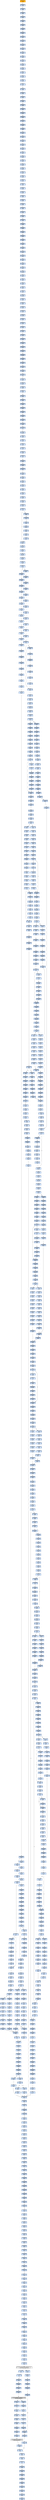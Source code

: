 strict digraph G {
	graph [bgcolor=transparent,
		name=G
	];
	node [color=lightsteelblue,
		fillcolor=lightsteelblue,
		shape=rectangle,
		style=filled
	];
	"0x0043d1ed"	[color=lightgrey,
		fillcolor=orange,
		label="0x0043d1ed
pusha"];
	"0x0043d1ee"	[label="0x0043d1ee
call"];
	"0x0043d1ed" -> "0x0043d1ee"	[color="#000000"];
	"0x0043d1f3"	[label="0x0043d1f3
popl"];
	"0x0043d1ee" -> "0x0043d1f3"	[color="#000000"];
	"0x0043d1f4"	[label="0x0043d1f4
addl"];
	"0x0043d1f3" -> "0x0043d1f4"	[color="#000000"];
	"0x0043d1f9"	[label="0x0043d1f9
movl"];
	"0x0043d1f4" -> "0x0043d1f9"	[color="#000000"];
	"0x0043d1fb"	[label="0x0043d1fb
addl"];
	"0x0043d1f9" -> "0x0043d1fb"	[color="#000000"];
	"0x0043d1fd"	[label="0x0043d1fd
subl"];
	"0x0043d1fb" -> "0x0043d1fd"	[color="#000000"];
	"0x0043d1ff"	[label="0x0043d1ff
movl"];
	"0x0043d1fd" -> "0x0043d1ff"	[color="#000000"];
	"0x0043d201"	[label="0x0043d201
lodsw"];
	"0x0043d1ff" -> "0x0043d201"	[color="#000000"];
	"0x0043d203"	[label="0x0043d203
shll"];
	"0x0043d201" -> "0x0043d203"	[color="#000000"];
	"0x0043d206"	[label="0x0043d206
movl"];
	"0x0043d203" -> "0x0043d206"	[color="#000000"];
	"0x0043d208"	[label="0x0043d208
pushl"];
	"0x0043d206" -> "0x0043d208"	[color="#000000"];
	"0x0043d209"	[label="0x0043d209
lodsl"];
	"0x0043d208" -> "0x0043d209"	[color="#000000"];
	"0x0043d20a"	[label="0x0043d20a
subl"];
	"0x0043d209" -> "0x0043d20a"	[color="#000000"];
	"0x0043d20c"	[label="0x0043d20c
addl"];
	"0x0043d20a" -> "0x0043d20c"	[color="#000000"];
	"0x0043d20e"	[label="0x0043d20e
movl"];
	"0x0043d20c" -> "0x0043d20e"	[color="#000000"];
	"0x0043d210"	[label="0x0043d210
pushl"];
	"0x0043d20e" -> "0x0043d210"	[color="#000000"];
	"0x0043d211"	[label="0x0043d211
pushl"];
	"0x0043d210" -> "0x0043d211"	[color="#000000"];
	"0x0043d212"	[label="0x0043d212
decl"];
	"0x0043d211" -> "0x0043d212"	[color="#000000"];
	"0x0043d213"	[label="0x0043d213
movb"];
	"0x0043d212" -> "0x0043d213"	[color="#000000"];
	"0x0043d217"	[label="0x0043d217
movb"];
	"0x0043d213" -> "0x0043d217"	[color="#000000"];
	"0x0043d21a"	[label="0x0043d21a
jne"];
	"0x0043d217" -> "0x0043d21a"	[color="#000000"];
	"0x0043d21c"	[label="0x0043d21c
subl"];
	"0x0043d21a" -> "0x0043d21c"	[color="#000000",
		label=F];
	"0x0043d21e"	[label="0x0043d21e
lodsb"];
	"0x0043d21c" -> "0x0043d21e"	[color="#000000"];
	"0x0043d21f"	[label="0x0043d21f
movl"];
	"0x0043d21e" -> "0x0043d21f"	[color="#000000"];
	"0x0043d221"	[label="0x0043d221
andb"];
	"0x0043d21f" -> "0x0043d221"	[color="#000000"];
	"0x0043d224"	[label="0x0043d224
andb"];
	"0x0043d221" -> "0x0043d224"	[color="#000000"];
	"0x0043d226"	[label="0x0043d226
shll"];
	"0x0043d224" -> "0x0043d226"	[color="#000000"];
	"0x0043d229"	[label="0x0043d229
movb"];
	"0x0043d226" -> "0x0043d229"	[color="#000000"];
	"0x0043d22b"	[label="0x0043d22b
lodsb"];
	"0x0043d229" -> "0x0043d22b"	[color="#000000"];
	"0x0043d22c"	[label="0x0043d22c
orl"];
	"0x0043d22b" -> "0x0043d22c"	[color="#000000"];
	"0x0043d22e"	[label="0x0043d22e
pushl"];
	"0x0043d22c" -> "0x0043d22e"	[color="#000000"];
	"0x0043d22f"	[label="0x0043d22f
addb"];
	"0x0043d22e" -> "0x0043d22f"	[color="#000000"];
	"0x0043d231"	[label="0x0043d231
movl"];
	"0x0043d22f" -> "0x0043d231"	[color="#000000"];
	"0x0043d236"	[label="0x0043d236
shll"];
	"0x0043d231" -> "0x0043d236"	[color="#000000"];
	"0x0043d238"	[label="0x0043d238
popl"];
	"0x0043d236" -> "0x0043d238"	[color="#000000"];
	"0x0043d239"	[label="0x0043d239
popl"];
	"0x0043d238" -> "0x0043d239"	[color="#000000"];
	"0x0043d23a"	[label="0x0043d23a
movl"];
	"0x0043d239" -> "0x0043d23a"	[color="#000000"];
	"0x0043d23c"	[label="0x0043d23c
leal"];
	"0x0043d23a" -> "0x0043d23c"	[color="#000000"];
	"0x0043d243"	[label="0x0043d243
pushl"];
	"0x0043d23c" -> "0x0043d243"	[color="#000000"];
	"0x0043d244"	[label="0x0043d244
subl"];
	"0x0043d243" -> "0x0043d244"	[color="#000000"];
	"0x0043d246"	[label="0x0043d246
pushl"];
	"0x0043d244" -> "0x0043d246"	[color="#000000"];
	"0x0043d247"	[label="0x0043d247
pushl"];
	"0x0043d246" -> "0x0043d247"	[color="#000000"];
	"0x0043d248"	[label="0x0043d248
movl"];
	"0x0043d247" -> "0x0043d248"	[color="#000000"];
	"0x0043d24a"	[label="0x0043d24a
pushl"];
	"0x0043d248" -> "0x0043d24a"	[color="#000000"];
	"0x0043d24b"	[label="0x0043d24b
movw"];
	"0x0043d24a" -> "0x0043d24b"	[color="#000000"];
	"0x0043d24e"	[label="0x0043d24e
shll"];
	"0x0043d24b" -> "0x0043d24e"	[color="#000000"];
	"0x0043d251"	[label="0x0043d251
pushl"];
	"0x0043d24e" -> "0x0043d251"	[color="#000000"];
	"0x0043d252"	[label="0x0043d252
pushl"];
	"0x0043d251" -> "0x0043d252"	[color="#000000"];
	"0x0043d253"	[label="0x0043d253
addl"];
	"0x0043d252" -> "0x0043d253"	[color="#000000"];
	"0x0043d256"	[label="0x0043d256
pushl"];
	"0x0043d253" -> "0x0043d256"	[color="#000000"];
	"0x0043d257"	[label="0x0043d257
pushl"];
	"0x0043d256" -> "0x0043d257"	[color="#000000"];
	"0x0043d258"	[label="0x0043d258
addl"];
	"0x0043d257" -> "0x0043d258"	[color="#000000"];
	"0x0043d25b"	[label="0x0043d25b
pushl"];
	"0x0043d258" -> "0x0043d25b"	[color="#000000"];
	"0x0043d25c"	[label="0x0043d25c
pushl"];
	"0x0043d25b" -> "0x0043d25c"	[color="#000000"];
	"0x0043d25d"	[label="0x0043d25d
call"];
	"0x0043d25c" -> "0x0043d25d"	[color="#000000"];
	"0x0043d2c0"	[label="0x0043d2c0
pushl"];
	"0x0043d25d" -> "0x0043d2c0"	[color="#000000"];
	"0x0043d2c1"	[label="0x0043d2c1
pushl"];
	"0x0043d2c0" -> "0x0043d2c1"	[color="#000000"];
	"0x0043d2c2"	[label="0x0043d2c2
pushl"];
	"0x0043d2c1" -> "0x0043d2c2"	[color="#000000"];
	"0x0043d2c3"	[label="0x0043d2c3
pushl"];
	"0x0043d2c2" -> "0x0043d2c3"	[color="#000000"];
	"0x0043d2c4"	[label="0x0043d2c4
subl"];
	"0x0043d2c3" -> "0x0043d2c4"	[color="#000000"];
	"0x0043d2c7"	[label="0x0043d2c7
movl"];
	"0x0043d2c4" -> "0x0043d2c7"	[color="#000000"];
	"0x0043d2ce"	[label="0x0043d2ce
movl"];
	"0x0043d2c7" -> "0x0043d2ce"	[color="#000000"];
	"0x0043d2d6"	[label="0x0043d2d6
movb"];
	"0x0043d2ce" -> "0x0043d2d6"	[color="#000000"];
	"0x0043d2db"	[label="0x0043d2db
movl"];
	"0x0043d2d6" -> "0x0043d2db"	[color="#000000"];
	"0x0043d2e2"	[label="0x0043d2e2
leal"];
	"0x0043d2db" -> "0x0043d2e2"	[color="#000000"];
	"0x0043d2e5"	[label="0x0043d2e5
movl"];
	"0x0043d2e2" -> "0x0043d2e5"	[color="#000000"];
	"0x0043d2e9"	[label="0x0043d2e9
movl"];
	"0x0043d2e5" -> "0x0043d2e9"	[color="#000000"];
	"0x0043d2ee"	[label="0x0043d2ee
movzbl"];
	"0x0043d2e9" -> "0x0043d2ee"	[color="#000000"];
	"0x0043d2f2"	[label="0x0043d2f2
movl"];
	"0x0043d2ee" -> "0x0043d2f2"	[color="#000000"];
	"0x0043d2f4"	[label="0x0043d2f4
shll"];
	"0x0043d2f2" -> "0x0043d2f4"	[color="#000000"];
	"0x0043d2f6"	[label="0x0043d2f6
movl"];
	"0x0043d2f4" -> "0x0043d2f6"	[color="#000000"];
	"0x0043d2f8"	[label="0x0043d2f8
decl"];
	"0x0043d2f6" -> "0x0043d2f8"	[color="#000000"];
	"0x0043d2f9"	[label="0x0043d2f9
movl"];
	"0x0043d2f8" -> "0x0043d2f9"	[color="#000000"];
	"0x0043d2fd"	[label="0x0043d2fd
movzbl"];
	"0x0043d2f9" -> "0x0043d2fd"	[color="#000000"];
	"0x0043d301"	[label="0x0043d301
shll"];
	"0x0043d2fd" -> "0x0043d301"	[color="#000000"];
	"0x0043d303"	[label="0x0043d303
decl"];
	"0x0043d301" -> "0x0043d303"	[color="#000000"];
	"0x0043d304"	[label="0x0043d304
movl"];
	"0x0043d303" -> "0x0043d304"	[color="#000000"];
	"0x0043d308"	[label="0x0043d308
movl"];
	"0x0043d304" -> "0x0043d308"	[color="#000000"];
	"0x0043d30f"	[label="0x0043d30f
movzbl"];
	"0x0043d308" -> "0x0043d30f"	[color="#000000"];
	"0x0043d312"	[label="0x0043d312
movl"];
	"0x0043d30f" -> "0x0043d312"	[color="#000000"];
	"0x0043d319"	[label="0x0043d319
movl"];
	"0x0043d312" -> "0x0043d319"	[color="#000000"];
	"0x0043d321"	[label="0x0043d321
movl"];
	"0x0043d319" -> "0x0043d321"	[color="#000000"];
	"0x0043d327"	[label="0x0043d327
movl"];
	"0x0043d321" -> "0x0043d327"	[color="#000000"];
	"0x0043d32c"	[label="0x0043d32c
movl"];
	"0x0043d327" -> "0x0043d32c"	[color="#000000"];
	"0x0043d330"	[label="0x0043d330
movl"];
	"0x0043d32c" -> "0x0043d330"	[color="#000000"];
	"0x0043d338"	[label="0x0043d338
movl"];
	"0x0043d330" -> "0x0043d338"	[color="#000000"];
	"0x0043d340"	[label="0x0043d340
movl"];
	"0x0043d338" -> "0x0043d340"	[color="#000000"];
	"0x0043d348"	[label="0x0043d348
movl"];
	"0x0043d340" -> "0x0043d348"	[color="#000000"];
	"0x0043d350"	[label="0x0043d350
movzbl"];
	"0x0043d348" -> "0x0043d350"	[color="#000000"];
	"0x0043d354"	[label="0x0043d354
addl"];
	"0x0043d350" -> "0x0043d354"	[color="#000000"];
	"0x0043d356"	[label="0x0043d356
shll"];
	"0x0043d354" -> "0x0043d356"	[color="#000000"];
	"0x0043d358"	[label="0x0043d358
leal"];
	"0x0043d356" -> "0x0043d358"	[color="#000000"];
	"0x0043d35e"	[label="0x0043d35e
cmpl"];
	"0x0043d358" -> "0x0043d35e"	[color="#000000"];
	"0x0043d362"	[label="0x0043d362
jae"];
	"0x0043d35e" -> "0x0043d362"	[color="#000000"];
	"0x0043d364"	[label="0x0043d364
movl"];
	"0x0043d362" -> "0x0043d364"	[color="#000000",
		label=F];
	"0x0043d368"	[label="0x0043d368
movw"];
	"0x0043d364" -> "0x0043d368"	[color="#000000"];
	"0x0043d36d"	[label="0x0043d36d
addl"];
	"0x0043d368" -> "0x0043d36d"	[color="#000000"];
	"0x0043d370"	[label="0x0043d370
loop"];
	"0x0043d36d" -> "0x0043d370"	[color="#000000"];
	"0x0043d372"	[label="0x0043d372
movl"];
	"0x0043d370" -> "0x0043d372"	[color="#000000",
		label=F];
	"0x0043d379"	[label="0x0043d379
xorl"];
	"0x0043d372" -> "0x0043d379"	[color="#000000"];
	"0x0043d37b"	[label="0x0043d37b
movl"];
	"0x0043d379" -> "0x0043d37b"	[color="#000000"];
	"0x0043d383"	[label="0x0043d383
movl"];
	"0x0043d37b" -> "0x0043d383"	[color="#000000"];
	"0x0043d385"	[label="0x0043d385
addl"];
	"0x0043d383" -> "0x0043d385"	[color="#000000"];
	"0x0043d38c"	[label="0x0043d38c
movl"];
	"0x0043d385" -> "0x0043d38c"	[color="#000000"];
	"0x0043d390"	[label="0x0043d390
xorl"];
	"0x0043d38c" -> "0x0043d390"	[color="#000000"];
	"0x0043d392"	[label="0x0043d392
cmpl"];
	"0x0043d390" -> "0x0043d392"	[color="#000000"];
	"0x0043d396"	[label="0x0043d396
je"];
	"0x0043d392" -> "0x0043d396"	[color="#000000"];
	"0x0043d39c"	[label="0x0043d39c
movzbl"];
	"0x0043d396" -> "0x0043d39c"	[color="#000000",
		label=F];
	"0x0043d39f"	[label="0x0043d39f
shll"];
	"0x0043d39c" -> "0x0043d39f"	[color="#000000"];
	"0x0043d3a2"	[label="0x0043d3a2
incl"];
	"0x0043d39f" -> "0x0043d3a2"	[color="#000000"];
	"0x0043d3a3"	[label="0x0043d3a3
incl"];
	"0x0043d3a2" -> "0x0043d3a3"	[color="#000000"];
	"0x0043d3a4"	[label="0x0043d3a4
orl"];
	"0x0043d3a3" -> "0x0043d3a4"	[color="#000000"];
	"0x0043d3a6"	[label="0x0043d3a6
cmpl"];
	"0x0043d3a4" -> "0x0043d3a6"	[color="#000000"];
	"0x0043d3a9"	[label="0x0043d3a9
jle"];
	"0x0043d3a6" -> "0x0043d3a9"	[color="#000000"];
	"0x0043d3ab"	[label="0x0043d3ab
movl"];
	"0x0043d3a9" -> "0x0043d3ab"	[color="#000000",
		label=F];
	"0x0043d3b2"	[label="0x0043d3b2
cmpl"];
	"0x0043d3ab" -> "0x0043d3b2"	[color="#000000"];
	"0x0043d3b6"	[label="0x0043d3b6
jae"];
	"0x0043d3b2" -> "0x0043d3b6"	[color="#000000"];
	"0x0043d3bc"	[label="0x0043d3bc
movl"];
	"0x0043d3b6" -> "0x0043d3bc"	[color="#000000",
		label=F];
	"0x0043d3c0"	[label="0x0043d3c0
andl"];
	"0x0043d3bc" -> "0x0043d3c0"	[color="#000000"];
	"0x0043d3c4"	[label="0x0043d3c4
movl"];
	"0x0043d3c0" -> "0x0043d3c4"	[color="#000000"];
	"0x0043d3c8"	[label="0x0043d3c8
movl"];
	"0x0043d3c4" -> "0x0043d3c8"	[color="#000000"];
	"0x0043d3cc"	[label="0x0043d3cc
shll"];
	"0x0043d3c8" -> "0x0043d3cc"	[color="#000000"];
	"0x0043d3cf"	[label="0x0043d3cf
movl"];
	"0x0043d3cc" -> "0x0043d3cf"	[color="#000000"];
	"0x0043d3d3"	[label="0x0043d3d3
addl"];
	"0x0043d3cf" -> "0x0043d3d3"	[color="#000000"];
	"0x0043d3d5"	[label="0x0043d3d5
cmpl"];
	"0x0043d3d3" -> "0x0043d3d5"	[color="#000000"];
	"0x0043d3dd"	[label="0x0043d3dd
leal"];
	"0x0043d3d5" -> "0x0043d3dd"	[color="#000000"];
	"0x0043d3e0"	[label="0x0043d3e0
ja"];
	"0x0043d3dd" -> "0x0043d3e0"	[color="#000000"];
	"0x0043d3fa"	[label="0x0043d3fa
movl"];
	"0x0043d3e0" -> "0x0043d3fa"	[color="#000000",
		label=T];
	"0x0043d3e2"	[label="0x0043d3e2
cmpl"];
	"0x0043d3e0" -> "0x0043d3e2"	[color="#000000",
		label=F];
	"0x0043d3fe"	[label="0x0043d3fe
movw"];
	"0x0043d3fa" -> "0x0043d3fe"	[color="#000000"];
	"0x0043d402"	[label="0x0043d402
shrl"];
	"0x0043d3fe" -> "0x0043d402"	[color="#000000"];
	"0x0043d405"	[label="0x0043d405
movzwl"];
	"0x0043d402" -> "0x0043d405"	[color="#000000"];
	"0x0043d408"	[label="0x0043d408
imull"];
	"0x0043d405" -> "0x0043d408"	[color="#000000"];
	"0x0043d40b"	[label="0x0043d40b
cmpl"];
	"0x0043d408" -> "0x0043d40b"	[color="#000000"];
	"0x0043d40d"	[label="0x0043d40d
jae"];
	"0x0043d40b" -> "0x0043d40d"	[color="#000000"];
	"0x0043d413"	[label="0x0043d413
movl"];
	"0x0043d40d" -> "0x0043d413"	[color="#000000",
		label=F];
	"0x0043d5f0"	[label="0x0043d5f0
movl"];
	"0x0043d40d" -> "0x0043d5f0"	[color="#000000",
		label=T];
	"0x0043d417"	[label="0x0043d417
movl"];
	"0x0043d413" -> "0x0043d417"	[color="#000000"];
	"0x0043d41c"	[label="0x0043d41c
subl"];
	"0x0043d417" -> "0x0043d41c"	[color="#000000"];
	"0x0043d41e"	[label="0x0043d41e
movb"];
	"0x0043d41c" -> "0x0043d41e"	[color="#000000"];
	"0x0043d422"	[label="0x0043d422
sarl"];
	"0x0043d41e" -> "0x0043d422"	[color="#000000"];
	"0x0043d425"	[label="0x0043d425
movl"];
	"0x0043d422" -> "0x0043d425"	[color="#000000"];
	"0x0043d42a"	[label="0x0043d42a
leal"];
	"0x0043d425" -> "0x0043d42a"	[color="#000000"];
	"0x0043d42d"	[label="0x0043d42d
movzbl"];
	"0x0043d42a" -> "0x0043d42d"	[color="#000000"];
	"0x0043d432"	[label="0x0043d432
movw"];
	"0x0043d42d" -> "0x0043d432"	[color="#000000"];
	"0x0043d436"	[label="0x0043d436
movl"];
	"0x0043d432" -> "0x0043d436"	[color="#000000"];
	"0x0043d43a"	[label="0x0043d43a
andl"];
	"0x0043d436" -> "0x0043d43a"	[color="#000000"];
	"0x0043d43e"	[label="0x0043d43e
movl"];
	"0x0043d43a" -> "0x0043d43e"	[color="#000000"];
	"0x0043d442"	[label="0x0043d442
shll"];
	"0x0043d43e" -> "0x0043d442"	[color="#000000"];
	"0x0043d444"	[label="0x0043d444
movl"];
	"0x0043d442" -> "0x0043d444"	[color="#000000"];
	"0x0043d449"	[label="0x0043d449
subl"];
	"0x0043d444" -> "0x0043d449"	[color="#000000"];
	"0x0043d44d"	[label="0x0043d44d
sarl"];
	"0x0043d449" -> "0x0043d44d"	[color="#000000"];
	"0x0043d44f"	[label="0x0043d44f
addl"];
	"0x0043d44d" -> "0x0043d44f"	[color="#000000"];
	"0x0043d451"	[label="0x0043d451
imull"];
	"0x0043d44f" -> "0x0043d451"	[color="#000000"];
	"0x0043d457"	[label="0x0043d457
cmpl"];
	"0x0043d451" -> "0x0043d457"	[color="#000000"];
	"0x0043d45c"	[label="0x0043d45c
leal"];
	"0x0043d457" -> "0x0043d45c"	[color="#000000"];
	"0x0043d463"	[label="0x0043d463
movl"];
	"0x0043d45c" -> "0x0043d463"	[color="#000000"];
	"0x0043d467"	[label="0x0043d467
jle"];
	"0x0043d463" -> "0x0043d467"	[color="#000000"];
	"0x0043d537"	[label="0x0043d537
leal"];
	"0x0043d467" -> "0x0043d537"	[color="#000000",
		label=T];
	"0x0043d46d"	[label="0x0043d46d
movl"];
	"0x0043d467" -> "0x0043d46d"	[color="#000000",
		label=F];
	"0x0043d53a"	[label="0x0043d53a
movl"];
	"0x0043d537" -> "0x0043d53a"	[color="#000000"];
	"0x0043d53e"	[label="0x0043d53e
addl"];
	"0x0043d53a" -> "0x0043d53e"	[color="#000000"];
	"0x0043d540"	[label="0x0043d540
cmpl"];
	"0x0043d53e" -> "0x0043d540"	[color="#000000"];
	"0x0043d548"	[label="0x0043d548
ja"];
	"0x0043d540" -> "0x0043d548"	[color="#000000"];
	"0x0043d562"	[label="0x0043d562
movl"];
	"0x0043d548" -> "0x0043d562"	[color="#000000",
		label=T];
	"0x0043d54a"	[label="0x0043d54a
cmpl"];
	"0x0043d548" -> "0x0043d54a"	[color="#000000",
		label=F];
	"0x0043d566"	[label="0x0043d566
movw"];
	"0x0043d562" -> "0x0043d566"	[color="#000000"];
	"0x0043d56a"	[label="0x0043d56a
shrl"];
	"0x0043d566" -> "0x0043d56a"	[color="#000000"];
	"0x0043d56d"	[label="0x0043d56d
movzwl"];
	"0x0043d56a" -> "0x0043d56d"	[color="#000000"];
	"0x0043d570"	[label="0x0043d570
imull"];
	"0x0043d56d" -> "0x0043d570"	[color="#000000"];
	"0x0043d573"	[label="0x0043d573
cmpl"];
	"0x0043d570" -> "0x0043d573"	[color="#000000"];
	"0x0043d575"	[label="0x0043d575
jae"];
	"0x0043d573" -> "0x0043d575"	[color="#000000"];
	"0x0043d577"	[label="0x0043d577
movl"];
	"0x0043d575" -> "0x0043d577"	[color="#000000",
		label=F];
	"0x0043d590"	[label="0x0043d590
subl"];
	"0x0043d575" -> "0x0043d590"	[color="#000000",
		label=T];
	"0x0043d57b"	[label="0x0043d57b
movl"];
	"0x0043d577" -> "0x0043d57b"	[color="#000000"];
	"0x0043d580"	[label="0x0043d580
subl"];
	"0x0043d57b" -> "0x0043d580"	[color="#000000"];
	"0x0043d582"	[label="0x0043d582
movl"];
	"0x0043d580" -> "0x0043d582"	[color="#000000"];
	"0x0043d584"	[label="0x0043d584
sarl"];
	"0x0043d582" -> "0x0043d584"	[color="#000000"];
	"0x0043d587"	[label="0x0043d587
leal"];
	"0x0043d584" -> "0x0043d587"	[color="#000000"];
	"0x0043d58a"	[label="0x0043d58a
movw"];
	"0x0043d587" -> "0x0043d58a"	[color="#000000"];
	"0x0043d58e"	[label="0x0043d58e
jmp"];
	"0x0043d58a" -> "0x0043d58e"	[color="#000000"];
	"0x0043d52f"	[label="0x0043d52f
cmpl"];
	"0x0043d58e" -> "0x0043d52f"	[color="#000000"];
	"0x0043d535"	[label="0x0043d535
jg"];
	"0x0043d52f" -> "0x0043d535"	[color="#000000"];
	"0x0043d5a8"	[label="0x0043d5a8
movl"];
	"0x0043d535" -> "0x0043d5a8"	[color="#000000",
		label=T];
	"0x0043d594"	[label="0x0043d594
subl"];
	"0x0043d590" -> "0x0043d594"	[color="#000000"];
	"0x0043d596"	[label="0x0043d596
movl"];
	"0x0043d594" -> "0x0043d596"	[color="#000000"];
	"0x0043d598"	[label="0x0043d598
leal"];
	"0x0043d596" -> "0x0043d598"	[color="#000000"];
	"0x0043d59b"	[label="0x0043d59b
shrw"];
	"0x0043d598" -> "0x0043d59b"	[color="#000000"];
	"0x0043d59f"	[label="0x0043d59f
subw"];
	"0x0043d59b" -> "0x0043d59f"	[color="#000000"];
	"0x0043d5a2"	[label="0x0043d5a2
movw"];
	"0x0043d59f" -> "0x0043d5a2"	[color="#000000"];
	"0x0043d5a6"	[label="0x0043d5a6
jmp"];
	"0x0043d5a2" -> "0x0043d5a6"	[color="#000000"];
	"0x0043d5a6" -> "0x0043d52f"	[color="#000000"];
	"0x0043d5ac"	[label="0x0043d5ac
movl"];
	"0x0043d5a8" -> "0x0043d5ac"	[color="#000000"];
	"0x0043d5ae"	[label="0x0043d5ae
movl"];
	"0x0043d5ac" -> "0x0043d5ae"	[color="#000000"];
	"0x0043d5b5"	[label="0x0043d5b5
movb"];
	"0x0043d5ae" -> "0x0043d5b5"	[color="#000000"];
	"0x0043d5b9"	[label="0x0043d5b9
movb"];
	"0x0043d5b5" -> "0x0043d5b9"	[color="#000000"];
	"0x0043d5bc"	[label="0x0043d5bc
incl"];
	"0x0043d5b9" -> "0x0043d5bc"	[color="#000000"];
	"0x0043d5bd"	[label="0x0043d5bd
cmpl"];
	"0x0043d5bc" -> "0x0043d5bd"	[color="#000000"];
	"0x0043d5c2"	[label="0x0043d5c2
movl"];
	"0x0043d5bd" -> "0x0043d5c2"	[color="#000000"];
	"0x0043d5c6"	[label="0x0043d5c6
jg"];
	"0x0043d5c2" -> "0x0043d5c6"	[color="#000000"];
	"0x0043d5c8"	[label="0x0043d5c8
movl"];
	"0x0043d5c6" -> "0x0043d5c8"	[color="#000000",
		label=F];
	"0x0043d5d5"	[label="0x0043d5d5
cmpl"];
	"0x0043d5c6" -> "0x0043d5d5"	[color="#000000",
		label=T];
	"0x0043d5d0"	[label="0x0043d5d0
jmp"];
	"0x0043d5c8" -> "0x0043d5d0"	[color="#000000"];
	"0x0043dcf1"	[label="0x0043dcf1
movl"];
	"0x0043d5d0" -> "0x0043dcf1"	[color="#000000"];
	"0x0043dcf8"	[label="0x0043dcf8
cmpl"];
	"0x0043dcf1" -> "0x0043dcf8"	[color="#000000"];
	"0x0043dcfc"	[label="0x0043dcfc
jb"];
	"0x0043dcf8" -> "0x0043dcfc"	[color="#000000"];
	"0x0043dd02"	[label="0x0043dd02
cmpl"];
	"0x0043dcfc" -> "0x0043dd02"	[color="#000000",
		label=F];
	"0x0043d3e6"	[label="0x0043d3e6
je"];
	"0x0043d3e2" -> "0x0043d3e6"	[color="#000000"];
	"0x0043d3ec"	[label="0x0043d3ec
shll"];
	"0x0043d3e6" -> "0x0043d3ec"	[color="#000000",
		label=F];
	"0x0043d3f1"	[label="0x0043d3f1
movzbl"];
	"0x0043d3ec" -> "0x0043d3f1"	[color="#000000"];
	"0x0043d3f4"	[label="0x0043d3f4
shll"];
	"0x0043d3f1" -> "0x0043d3f4"	[color="#000000"];
	"0x0043d3f7"	[label="0x0043d3f7
incl"];
	"0x0043d3f4" -> "0x0043d3f7"	[color="#000000"];
	"0x0043d3f8"	[label="0x0043d3f8
orl"];
	"0x0043d3f7" -> "0x0043d3f8"	[color="#000000"];
	"0x0043d3f8" -> "0x0043d3fa"	[color="#000000"];
	"0x0043d54e"	[label="0x0043d54e
je"];
	"0x0043d54a" -> "0x0043d54e"	[color="#000000"];
	"0x0043d554"	[label="0x0043d554
shll"];
	"0x0043d54e" -> "0x0043d554"	[color="#000000",
		label=F];
	"0x0043d559"	[label="0x0043d559
movzbl"];
	"0x0043d554" -> "0x0043d559"	[color="#000000"];
	"0x0043d55c"	[label="0x0043d55c
shll"];
	"0x0043d559" -> "0x0043d55c"	[color="#000000"];
	"0x0043d55f"	[label="0x0043d55f
incl"];
	"0x0043d55c" -> "0x0043d55f"	[color="#000000"];
	"0x0043d560"	[label="0x0043d560
orl"];
	"0x0043d55f" -> "0x0043d560"	[color="#000000"];
	"0x0043d560" -> "0x0043d562"	[color="#000000"];
	"0x0043d5f4"	[label="0x0043d5f4
subl"];
	"0x0043d5f0" -> "0x0043d5f4"	[color="#000000"];
	"0x0043d5f6"	[label="0x0043d5f6
movl"];
	"0x0043d5f4" -> "0x0043d5f6"	[color="#000000"];
	"0x0043d5fa"	[label="0x0043d5fa
subl"];
	"0x0043d5f6" -> "0x0043d5fa"	[color="#000000"];
	"0x0043d5fc"	[label="0x0043d5fc
movl"];
	"0x0043d5fa" -> "0x0043d5fc"	[color="#000000"];
	"0x0043d5fe"	[label="0x0043d5fe
shrw"];
	"0x0043d5fc" -> "0x0043d5fe"	[color="#000000"];
	"0x0043d602"	[label="0x0043d602
subw"];
	"0x0043d5fe" -> "0x0043d602"	[color="#000000"];
	"0x0043d605"	[label="0x0043d605
cmpl"];
	"0x0043d602" -> "0x0043d605"	[color="#000000"];
	"0x0043d60b"	[label="0x0043d60b
movw"];
	"0x0043d605" -> "0x0043d60b"	[color="#000000"];
	"0x0043d60f"	[label="0x0043d60f
movl"];
	"0x0043d60b" -> "0x0043d60f"	[color="#000000"];
	"0x0043d613"	[label="0x0043d613
leal"];
	"0x0043d60f" -> "0x0043d613"	[color="#000000"];
	"0x0043d617"	[label="0x0043d617
movl"];
	"0x0043d613" -> "0x0043d617"	[color="#000000"];
	"0x0043d61b"	[label="0x0043d61b
ja"];
	"0x0043d617" -> "0x0043d61b"	[color="#000000"];
	"0x0043d633"	[label="0x0043d633
movl"];
	"0x0043d61b" -> "0x0043d633"	[color="#000000",
		label=T];
	"0x0043d61d"	[label="0x0043d61d
cmpl"];
	"0x0043d61b" -> "0x0043d61d"	[color="#000000",
		label=F];
	"0x0043d637"	[label="0x0043d637
movl"];
	"0x0043d633" -> "0x0043d637"	[color="#000000"];
	"0x0043d639"	[label="0x0043d639
shrl"];
	"0x0043d637" -> "0x0043d639"	[color="#000000"];
	"0x0043d63c"	[label="0x0043d63c
movw"];
	"0x0043d639" -> "0x0043d63c"	[color="#000000"];
	"0x0043d643"	[label="0x0043d643
movzwl"];
	"0x0043d63c" -> "0x0043d643"	[color="#000000"];
	"0x0043d646"	[label="0x0043d646
imull"];
	"0x0043d643" -> "0x0043d646"	[color="#000000"];
	"0x0043d649"	[label="0x0043d649
cmpl"];
	"0x0043d646" -> "0x0043d649"	[color="#000000"];
	"0x0043d64b"	[label="0x0043d64b
jae"];
	"0x0043d649" -> "0x0043d64b"	[color="#000000"];
	"0x0043d69f"	[label="0x0043d69f
movl"];
	"0x0043d64b" -> "0x0043d69f"	[color="#000000",
		label=T];
	"0x0043d64d"	[label="0x0043d64d
movl"];
	"0x0043d64b" -> "0x0043d64d"	[color="#000000",
		label=F];
	"0x0043d6a1"	[label="0x0043d6a1
subl"];
	"0x0043d69f" -> "0x0043d6a1"	[color="#000000"];
	"0x0043d6a3"	[label="0x0043d6a3
subl"];
	"0x0043d6a1" -> "0x0043d6a3"	[color="#000000"];
	"0x0043d6a5"	[label="0x0043d6a5
movl"];
	"0x0043d6a3" -> "0x0043d6a5"	[color="#000000"];
	"0x0043d6a7"	[label="0x0043d6a7
shrw"];
	"0x0043d6a5" -> "0x0043d6a7"	[color="#000000"];
	"0x0043d6ab"	[label="0x0043d6ab
movl"];
	"0x0043d6a7" -> "0x0043d6ab"	[color="#000000"];
	"0x0043d6af"	[label="0x0043d6af
subw"];
	"0x0043d6ab" -> "0x0043d6af"	[color="#000000"];
	"0x0043d6b2"	[label="0x0043d6b2
cmpl"];
	"0x0043d6af" -> "0x0043d6b2"	[color="#000000"];
	"0x0043d6b8"	[label="0x0043d6b8
movw"];
	"0x0043d6b2" -> "0x0043d6b8"	[color="#000000"];
	"0x0043d6bf"	[label="0x0043d6bf
ja"];
	"0x0043d6b8" -> "0x0043d6bf"	[color="#000000"];
	"0x0043d6d7"	[label="0x0043d6d7
movl"];
	"0x0043d6bf" -> "0x0043d6d7"	[color="#000000",
		label=T];
	"0x0043d6c1"	[label="0x0043d6c1
cmpl"];
	"0x0043d6bf" -> "0x0043d6c1"	[color="#000000",
		label=F];
	"0x0043d6db"	[label="0x0043d6db
movl"];
	"0x0043d6d7" -> "0x0043d6db"	[color="#000000"];
	"0x0043d6dd"	[label="0x0043d6dd
shrl"];
	"0x0043d6db" -> "0x0043d6dd"	[color="#000000"];
	"0x0043d6e0"	[label="0x0043d6e0
movw"];
	"0x0043d6dd" -> "0x0043d6e0"	[color="#000000"];
	"0x0043d6e7"	[label="0x0043d6e7
movzwl"];
	"0x0043d6e0" -> "0x0043d6e7"	[color="#000000"];
	"0x0043d6ea"	[label="0x0043d6ea
imull"];
	"0x0043d6e7" -> "0x0043d6ea"	[color="#000000"];
	"0x0043d6ed"	[label="0x0043d6ed
cmpl"];
	"0x0043d6ea" -> "0x0043d6ed"	[color="#000000"];
	"0x0043d6ef"	[label="0x0043d6ef
jae"];
	"0x0043d6ed" -> "0x0043d6ef"	[color="#000000"];
	"0x0043d6f5"	[label="0x0043d6f5
movl"];
	"0x0043d6ef" -> "0x0043d6f5"	[color="#000000",
		label=F];
	"0x0043d7d8"	[label="0x0043d7d8
movl"];
	"0x0043d6ef" -> "0x0043d7d8"	[color="#000000",
		label=T];
	"0x0043d6fa"	[label="0x0043d6fa
movl"];
	"0x0043d6f5" -> "0x0043d6fa"	[color="#000000"];
	"0x0043d6fc"	[label="0x0043d6fc
subl"];
	"0x0043d6fa" -> "0x0043d6fc"	[color="#000000"];
	"0x0043d6fe"	[label="0x0043d6fe
movl"];
	"0x0043d6fc" -> "0x0043d6fe"	[color="#000000"];
	"0x0043d706"	[label="0x0043d706
movl"];
	"0x0043d6fe" -> "0x0043d706"	[color="#000000"];
	"0x0043d708"	[label="0x0043d708
sarl"];
	"0x0043d706" -> "0x0043d708"	[color="#000000"];
	"0x0043d70b"	[label="0x0043d70b
leal"];
	"0x0043d708" -> "0x0043d70b"	[color="#000000"];
	"0x0043d70e"	[label="0x0043d70e
movl"];
	"0x0043d70b" -> "0x0043d70e"	[color="#000000"];
	"0x0043d712"	[label="0x0043d712
movw"];
	"0x0043d70e" -> "0x0043d712"	[color="#000000"];
	"0x0043d719"	[label="0x0043d719
movl"];
	"0x0043d712" -> "0x0043d719"	[color="#000000"];
	"0x0043d71d"	[label="0x0043d71d
movl"];
	"0x0043d719" -> "0x0043d71d"	[color="#000000"];
	"0x0043d721"	[label="0x0043d721
shll"];
	"0x0043d71d" -> "0x0043d721"	[color="#000000"];
	"0x0043d724"	[label="0x0043d724
addl"];
	"0x0043d721" -> "0x0043d724"	[color="#000000"];
	"0x0043d728"	[label="0x0043d728
cmpl"];
	"0x0043d724" -> "0x0043d728"	[color="#000000"];
	"0x0043d72e"	[label="0x0043d72e
leal"];
	"0x0043d728" -> "0x0043d72e"	[color="#000000"];
	"0x0043d731"	[label="0x0043d731
ja"];
	"0x0043d72e" -> "0x0043d731"	[color="#000000"];
	"0x0043d733"	[label="0x0043d733
cmpl"];
	"0x0043d731" -> "0x0043d733"	[color="#000000",
		label=F];
	"0x0043d749"	[label="0x0043d749
movw"];
	"0x0043d731" -> "0x0043d749"	[color="#000000",
		label=T];
	"0x0043d737"	[label="0x0043d737
je"];
	"0x0043d733" -> "0x0043d737"	[color="#000000"];
	"0x0043d73d"	[label="0x0043d73d
movzbl"];
	"0x0043d737" -> "0x0043d73d"	[color="#000000",
		label=F];
	"0x0043d740"	[label="0x0043d740
shll"];
	"0x0043d73d" -> "0x0043d740"	[color="#000000"];
	"0x0043d743"	[label="0x0043d743
shll"];
	"0x0043d740" -> "0x0043d743"	[color="#000000"];
	"0x0043d746"	[label="0x0043d746
incl"];
	"0x0043d743" -> "0x0043d746"	[color="#000000"];
	"0x0043d747"	[label="0x0043d747
orl"];
	"0x0043d746" -> "0x0043d747"	[color="#000000"];
	"0x0043d747" -> "0x0043d749"	[color="#000000"];
	"0x0043d750"	[label="0x0043d750
movl"];
	"0x0043d749" -> "0x0043d750"	[color="#000000"];
	"0x0043d752"	[label="0x0043d752
shrl"];
	"0x0043d750" -> "0x0043d752"	[color="#000000"];
	"0x0043d755"	[label="0x0043d755
movzwl"];
	"0x0043d752" -> "0x0043d755"	[color="#000000"];
	"0x0043d758"	[label="0x0043d758
imull"];
	"0x0043d755" -> "0x0043d758"	[color="#000000"];
	"0x0043d75b"	[label="0x0043d75b
cmpl"];
	"0x0043d758" -> "0x0043d75b"	[color="#000000"];
	"0x0043d75d"	[label="0x0043d75d
jae"];
	"0x0043d75b" -> "0x0043d75d"	[color="#000000"];
	"0x0043d75f"	[label="0x0043d75f
subl"];
	"0x0043d75d" -> "0x0043d75f"	[color="#000000",
		label=F];
	"0x0043d7bf"	[label="0x0043d7bf
subl"];
	"0x0043d75d" -> "0x0043d7bf"	[color="#000000",
		label=T];
	"0x0043d763"	[label="0x0043d763
sarl"];
	"0x0043d75f" -> "0x0043d763"	[color="#000000"];
	"0x0043d768"	[label="0x0043d768
movl"];
	"0x0043d763" -> "0x0043d768"	[color="#000000"];
	"0x0043d76c"	[label="0x0043d76c
movl"];
	"0x0043d768" -> "0x0043d76c"	[color="#000000"];
	"0x0043d770"	[label="0x0043d770
cmpl"];
	"0x0043d76c" -> "0x0043d770"	[color="#000000"];
	"0x0043d775"	[label="0x0043d775
leal"];
	"0x0043d770" -> "0x0043d775"	[color="#000000"];
	"0x0043d778"	[label="0x0043d778
movw"];
	"0x0043d775" -> "0x0043d778"	[color="#000000"];
	"0x0043d77f"	[label="0x0043d77f
je"];
	"0x0043d778" -> "0x0043d77f"	[color="#000000"];
	"0x0043d785"	[label="0x0043d785
xorl"];
	"0x0043d77f" -> "0x0043d785"	[color="#000000",
		label=F];
	"0x0043d787"	[label="0x0043d787
cmpl"];
	"0x0043d785" -> "0x0043d787"	[color="#000000"];
	"0x0043d78c"	[label="0x0043d78c
movl"];
	"0x0043d787" -> "0x0043d78c"	[color="#000000"];
	"0x0043d793"	[label="0x0043d793
movl"];
	"0x0043d78c" -> "0x0043d793"	[color="#000000"];
	"0x0043d797"	[label="0x0043d797
setg"];
	"0x0043d793" -> "0x0043d797"	[color="#000000"];
	"0x0043d79a"	[label="0x0043d79a
leal"];
	"0x0043d797" -> "0x0043d79a"	[color="#000000"];
	"0x0043d79e"	[label="0x0043d79e
movl"];
	"0x0043d79a" -> "0x0043d79e"	[color="#000000"];
	"0x0043d7a2"	[label="0x0043d7a2
movl"];
	"0x0043d79e" -> "0x0043d7a2"	[color="#000000"];
	"0x0043d7a6"	[label="0x0043d7a6
subl"];
	"0x0043d7a2" -> "0x0043d7a6"	[color="#000000"];
	"0x0043d7aa"	[label="0x0043d7aa
movb"];
	"0x0043d7a6" -> "0x0043d7aa"	[color="#000000"];
	"0x0043d7ad"	[label="0x0043d7ad
movb"];
	"0x0043d7aa" -> "0x0043d7ad"	[color="#000000"];
	"0x0043d7b1"	[label="0x0043d7b1
movb"];
	"0x0043d7ad" -> "0x0043d7b1"	[color="#000000"];
	"0x0043d7b5"	[label="0x0043d7b5
incl"];
	"0x0043d7b1" -> "0x0043d7b5"	[color="#000000"];
	"0x0043d7b6"	[label="0x0043d7b6
movl"];
	"0x0043d7b5" -> "0x0043d7b6"	[color="#000000"];
	"0x0043d7ba"	[label="0x0043d7ba
jmp"];
	"0x0043d7b6" -> "0x0043d7ba"	[color="#000000"];
	"0x0043d7ba" -> "0x0043dcf1"	[color="#000000"];
	"0x0043d64f"	[label="0x0043d64f
movl"];
	"0x0043d64d" -> "0x0043d64f"	[color="#000000"];
	"0x0043d654"	[label="0x0043d654
subl"];
	"0x0043d64f" -> "0x0043d654"	[color="#000000"];
	"0x0043d656"	[label="0x0043d656
movl"];
	"0x0043d654" -> "0x0043d656"	[color="#000000"];
	"0x0043d65a"	[label="0x0043d65a
sarl"];
	"0x0043d656" -> "0x0043d65a"	[color="#000000"];
	"0x0043d65d"	[label="0x0043d65d
movl"];
	"0x0043d65a" -> "0x0043d65d"	[color="#000000"];
	"0x0043d661"	[label="0x0043d661
leal"];
	"0x0043d65d" -> "0x0043d661"	[color="#000000"];
	"0x0043d664"	[label="0x0043d664
movl"];
	"0x0043d661" -> "0x0043d664"	[color="#000000"];
	"0x0043d668"	[label="0x0043d668
movl"];
	"0x0043d664" -> "0x0043d668"	[color="#000000"];
	"0x0043d66c"	[label="0x0043d66c
movl"];
	"0x0043d668" -> "0x0043d66c"	[color="#000000"];
	"0x0043d670"	[label="0x0043d670
movw"];
	"0x0043d66c" -> "0x0043d670"	[color="#000000"];
	"0x0043d677"	[label="0x0043d677
movl"];
	"0x0043d670" -> "0x0043d677"	[color="#000000"];
	"0x0043d67b"	[label="0x0043d67b
movl"];
	"0x0043d677" -> "0x0043d67b"	[color="#000000"];
	"0x0043d67f"	[label="0x0043d67f
movl"];
	"0x0043d67b" -> "0x0043d67f"	[color="#000000"];
	"0x0043d683"	[label="0x0043d683
xorl"];
	"0x0043d67f" -> "0x0043d683"	[color="#000000"];
	"0x0043d685"	[label="0x0043d685
cmpl"];
	"0x0043d683" -> "0x0043d685"	[color="#000000"];
	"0x0043d68a"	[label="0x0043d68a
setg"];
	"0x0043d685" -> "0x0043d68a"	[color="#000000"];
	"0x0043d68d"	[label="0x0043d68d
addl"];
	"0x0043d68a" -> "0x0043d68d"	[color="#000000"];
	"0x0043d693"	[label="0x0043d693
leal"];
	"0x0043d68d" -> "0x0043d693"	[color="#000000"];
	"0x0043d696"	[label="0x0043d696
movl"];
	"0x0043d693" -> "0x0043d696"	[color="#000000"];
	"0x0043d69a"	[label="0x0043d69a
jmp"];
	"0x0043d696" -> "0x0043d69a"	[color="#000000"];
	"0x0043d913"	[label="0x0043d913
cmpl"];
	"0x0043d69a" -> "0x0043d913"	[color="#000000"];
	"0x0043d919"	[label="0x0043d919
ja"];
	"0x0043d913" -> "0x0043d919"	[color="#000000"];
	"0x0043d931"	[label="0x0043d931
movw"];
	"0x0043d919" -> "0x0043d931"	[color="#000000",
		label=T];
	"0x0043d91b"	[label="0x0043d91b
cmpl"];
	"0x0043d919" -> "0x0043d91b"	[color="#000000",
		label=F];
	"0x0043d934"	[label="0x0043d934
movl"];
	"0x0043d931" -> "0x0043d934"	[color="#000000"];
	"0x0043d936"	[label="0x0043d936
shrl"];
	"0x0043d934" -> "0x0043d936"	[color="#000000"];
	"0x0043d939"	[label="0x0043d939
movzwl"];
	"0x0043d936" -> "0x0043d939"	[color="#000000"];
	"0x0043d93c"	[label="0x0043d93c
imull"];
	"0x0043d939" -> "0x0043d93c"	[color="#000000"];
	"0x0043d93f"	[label="0x0043d93f
cmpl"];
	"0x0043d93c" -> "0x0043d93f"	[color="#000000"];
	"0x0043d941"	[label="0x0043d941
jae"];
	"0x0043d93f" -> "0x0043d941"	[color="#000000"];
	"0x0043d943"	[label="0x0043d943
movl"];
	"0x0043d941" -> "0x0043d943"	[color="#000000",
		label=F];
	"0x0043d972"	[label="0x0043d972
subl"];
	"0x0043d941" -> "0x0043d972"	[color="#000000",
		label=T];
	"0x0043d947"	[label="0x0043d947
movl"];
	"0x0043d943" -> "0x0043d947"	[color="#000000"];
	"0x0043d94c"	[label="0x0043d94c
subl"];
	"0x0043d947" -> "0x0043d94c"	[color="#000000"];
	"0x0043d94e"	[label="0x0043d94e
shll"];
	"0x0043d94c" -> "0x0043d94e"	[color="#000000"];
	"0x0043d953"	[label="0x0043d953
sarl"];
	"0x0043d94e" -> "0x0043d953"	[color="#000000"];
	"0x0043d956"	[label="0x0043d956
movl"];
	"0x0043d953" -> "0x0043d956"	[color="#000000"];
	"0x0043d95e"	[label="0x0043d95e
leal"];
	"0x0043d956" -> "0x0043d95e"	[color="#000000"];
	"0x0043d961"	[label="0x0043d961
movw"];
	"0x0043d95e" -> "0x0043d961"	[color="#000000"];
	"0x0043d964"	[label="0x0043d964
movl"];
	"0x0043d961" -> "0x0043d964"	[color="#000000"];
	"0x0043d968"	[label="0x0043d968
leal"];
	"0x0043d964" -> "0x0043d968"	[color="#000000"];
	"0x0043d96c"	[label="0x0043d96c
movl"];
	"0x0043d968" -> "0x0043d96c"	[color="#000000"];
	"0x0043d970"	[label="0x0043d970
jmp"];
	"0x0043d96c" -> "0x0043d970"	[color="#000000"];
	"0x0043d9e4"	[label="0x0043d9e4
movl"];
	"0x0043d970" -> "0x0043d9e4"	[color="#000000"];
	"0x0043d9ec"	[label="0x0043d9ec
jmp"];
	"0x0043d9e4" -> "0x0043d9ec"	[color="#000000"];
	"0x0043da1d"	[label="0x0043da1d
movl"];
	"0x0043d9ec" -> "0x0043da1d"	[color="#000000"];
	"0x0043da21"	[label="0x0043da21
movl"];
	"0x0043da1d" -> "0x0043da21"	[color="#000000"];
	"0x0043da26"	[label="0x0043da26
movl"];
	"0x0043da21" -> "0x0043da26"	[color="#000000"];
	"0x0043da2a"	[label="0x0043da2a
leal"];
	"0x0043da26" -> "0x0043da2a"	[color="#000000"];
	"0x0043da2d"	[label="0x0043da2d
movl"];
	"0x0043da2a" -> "0x0043da2d"	[color="#000000"];
	"0x0043da31"	[label="0x0043da31
addl"];
	"0x0043da2d" -> "0x0043da31"	[color="#000000"];
	"0x0043da33"	[label="0x0043da33
cmpl"];
	"0x0043da31" -> "0x0043da33"	[color="#000000"];
	"0x0043da3b"	[label="0x0043da3b
ja"];
	"0x0043da33" -> "0x0043da3b"	[color="#000000"];
	"0x0043da55"	[label="0x0043da55
movl"];
	"0x0043da3b" -> "0x0043da55"	[color="#000000",
		label=T];
	"0x0043da3d"	[label="0x0043da3d
cmpl"];
	"0x0043da3b" -> "0x0043da3d"	[color="#000000",
		label=F];
	"0x0043da59"	[label="0x0043da59
movw"];
	"0x0043da55" -> "0x0043da59"	[color="#000000"];
	"0x0043da5c"	[label="0x0043da5c
shrl"];
	"0x0043da59" -> "0x0043da5c"	[color="#000000"];
	"0x0043da5f"	[label="0x0043da5f
movzwl"];
	"0x0043da5c" -> "0x0043da5f"	[color="#000000"];
	"0x0043da62"	[label="0x0043da62
imull"];
	"0x0043da5f" -> "0x0043da62"	[color="#000000"];
	"0x0043da65"	[label="0x0043da65
cmpl"];
	"0x0043da62" -> "0x0043da65"	[color="#000000"];
	"0x0043da67"	[label="0x0043da67
jae"];
	"0x0043da65" -> "0x0043da67"	[color="#000000"];
	"0x0043da69"	[label="0x0043da69
movl"];
	"0x0043da67" -> "0x0043da69"	[color="#000000",
		label=F];
	"0x0043da81"	[label="0x0043da81
subl"];
	"0x0043da67" -> "0x0043da81"	[color="#000000",
		label=T];
	"0x0043da6d"	[label="0x0043da6d
movl"];
	"0x0043da69" -> "0x0043da6d"	[color="#000000"];
	"0x0043da72"	[label="0x0043da72
subl"];
	"0x0043da6d" -> "0x0043da72"	[color="#000000"];
	"0x0043da74"	[label="0x0043da74
sarl"];
	"0x0043da72" -> "0x0043da74"	[color="#000000"];
	"0x0043da77"	[label="0x0043da77
leal"];
	"0x0043da74" -> "0x0043da77"	[color="#000000"];
	"0x0043da7a"	[label="0x0043da7a
movl"];
	"0x0043da77" -> "0x0043da7a"	[color="#000000"];
	"0x0043da7c"	[label="0x0043da7c
movw"];
	"0x0043da7a" -> "0x0043da7c"	[color="#000000"];
	"0x0043da7f"	[label="0x0043da7f
jmp"];
	"0x0043da7c" -> "0x0043da7f"	[color="#000000"];
	"0x0043da96"	[label="0x0043da96
movl"];
	"0x0043da7f" -> "0x0043da96"	[color="#000000"];
	"0x0043da9a"	[label="0x0043da9a
decl"];
	"0x0043da96" -> "0x0043da9a"	[color="#000000"];
	"0x0043da9b"	[label="0x0043da9b
movl"];
	"0x0043da9a" -> "0x0043da9b"	[color="#000000"];
	"0x0043da9f"	[label="0x0043da9f
jne"];
	"0x0043da9b" -> "0x0043da9f"	[color="#000000"];
	"0x0043daa1"	[label="0x0043daa1
movb"];
	"0x0043da9f" -> "0x0043daa1"	[color="#000000",
		label=F];
	"0x0043da85"	[label="0x0043da85
subl"];
	"0x0043da81" -> "0x0043da85"	[color="#000000"];
	"0x0043da87"	[label="0x0043da87
movl"];
	"0x0043da85" -> "0x0043da87"	[color="#000000"];
	"0x0043da89"	[label="0x0043da89
shrw"];
	"0x0043da87" -> "0x0043da89"	[color="#000000"];
	"0x0043da8d"	[label="0x0043da8d
subw"];
	"0x0043da89" -> "0x0043da8d"	[color="#000000"];
	"0x0043da90"	[label="0x0043da90
movw"];
	"0x0043da8d" -> "0x0043da90"	[color="#000000"];
	"0x0043da93"	[label="0x0043da93
leal"];
	"0x0043da90" -> "0x0043da93"	[color="#000000"];
	"0x0043da93" -> "0x0043da96"	[color="#000000"];
	"0x0043daa5"	[label="0x0043daa5
movl"];
	"0x0043daa1" -> "0x0043daa5"	[color="#000000"];
	"0x0043daaa"	[label="0x0043daaa
shll"];
	"0x0043daa5" -> "0x0043daaa"	[color="#000000"];
	"0x0043daac"	[label="0x0043daac
subl"];
	"0x0043daaa" -> "0x0043daac"	[color="#000000"];
	"0x0043daae"	[label="0x0043daae
addl"];
	"0x0043daac" -> "0x0043daae"	[color="#000000"];
	"0x0043dab2"	[label="0x0043dab2
cmpl"];
	"0x0043daae" -> "0x0043dab2"	[color="#000000"];
	"0x0043dab7"	[label="0x0043dab7
movl"];
	"0x0043dab2" -> "0x0043dab7"	[color="#000000"];
	"0x0043dabb"	[label="0x0043dabb
jg"];
	"0x0043dab7" -> "0x0043dabb"	[color="#000000"];
	"0x0043dac1"	[label="0x0043dac1
addl"];
	"0x0043dabb" -> "0x0043dac1"	[color="#000000",
		label=F];
	"0x0043dca8"	[label="0x0043dca8
movl"];
	"0x0043dabb" -> "0x0043dca8"	[color="#000000",
		label=T];
	"0x0043dac6"	[label="0x0043dac6
cmpl"];
	"0x0043dac1" -> "0x0043dac6"	[color="#000000"];
	"0x0043dac9"	[label="0x0043dac9
movl"];
	"0x0043dac6" -> "0x0043dac9"	[color="#000000"];
	"0x0043dacb"	[label="0x0043dacb
jle"];
	"0x0043dac9" -> "0x0043dacb"	[color="#000000"];
	"0x0043dad2"	[label="0x0043dad2
movl"];
	"0x0043dacb" -> "0x0043dad2"	[color="#000000",
		label=T];
	"0x0043dacd"	[label="0x0043dacd
movl"];
	"0x0043dacb" -> "0x0043dacd"	[color="#000000",
		label=F];
	"0x0043dad6"	[label="0x0043dad6
shll"];
	"0x0043dad2" -> "0x0043dad6"	[color="#000000"];
	"0x0043dad9"	[label="0x0043dad9
movl"];
	"0x0043dad6" -> "0x0043dad9"	[color="#000000"];
	"0x0043dae1"	[label="0x0043dae1
leal"];
	"0x0043dad9" -> "0x0043dae1"	[color="#000000"];
	"0x0043dae8"	[label="0x0043dae8
movl"];
	"0x0043dae1" -> "0x0043dae8"	[color="#000000"];
	"0x0043daec"	[label="0x0043daec
movl"];
	"0x0043dae8" -> "0x0043daec"	[color="#000000"];
	"0x0043daf1"	[label="0x0043daf1
leal"];
	"0x0043daec" -> "0x0043daf1"	[color="#000000"];
	"0x0043daf4"	[label="0x0043daf4
movl"];
	"0x0043daf1" -> "0x0043daf4"	[color="#000000"];
	"0x0043daf8"	[label="0x0043daf8
addl"];
	"0x0043daf4" -> "0x0043daf8"	[color="#000000"];
	"0x0043dafa"	[label="0x0043dafa
cmpl"];
	"0x0043daf8" -> "0x0043dafa"	[color="#000000"];
	"0x0043db02"	[label="0x0043db02
ja"];
	"0x0043dafa" -> "0x0043db02"	[color="#000000"];
	"0x0043db1c"	[label="0x0043db1c
movl"];
	"0x0043db02" -> "0x0043db1c"	[color="#000000",
		label=T];
	"0x0043db04"	[label="0x0043db04
cmpl"];
	"0x0043db02" -> "0x0043db04"	[color="#000000",
		label=F];
	"0x0043db20"	[label="0x0043db20
movw"];
	"0x0043db1c" -> "0x0043db20"	[color="#000000"];
	"0x0043db23"	[label="0x0043db23
shrl"];
	"0x0043db20" -> "0x0043db23"	[color="#000000"];
	"0x0043db26"	[label="0x0043db26
movzwl"];
	"0x0043db23" -> "0x0043db26"	[color="#000000"];
	"0x0043db29"	[label="0x0043db29
imull"];
	"0x0043db26" -> "0x0043db29"	[color="#000000"];
	"0x0043db2c"	[label="0x0043db2c
cmpl"];
	"0x0043db29" -> "0x0043db2c"	[color="#000000"];
	"0x0043db2e"	[label="0x0043db2e
jae"];
	"0x0043db2c" -> "0x0043db2e"	[color="#000000"];
	"0x0043db30"	[label="0x0043db30
movl"];
	"0x0043db2e" -> "0x0043db30"	[color="#000000",
		label=F];
	"0x0043db48"	[label="0x0043db48
subl"];
	"0x0043db2e" -> "0x0043db48"	[color="#000000",
		label=T];
	"0x0043db34"	[label="0x0043db34
movl"];
	"0x0043db30" -> "0x0043db34"	[color="#000000"];
	"0x0043db39"	[label="0x0043db39
subl"];
	"0x0043db34" -> "0x0043db39"	[color="#000000"];
	"0x0043db3b"	[label="0x0043db3b
sarl"];
	"0x0043db39" -> "0x0043db3b"	[color="#000000"];
	"0x0043db3e"	[label="0x0043db3e
leal"];
	"0x0043db3b" -> "0x0043db3e"	[color="#000000"];
	"0x0043db41"	[label="0x0043db41
movw"];
	"0x0043db3e" -> "0x0043db41"	[color="#000000"];
	"0x0043db44"	[label="0x0043db44
movl"];
	"0x0043db41" -> "0x0043db44"	[color="#000000"];
	"0x0043db46"	[label="0x0043db46
jmp"];
	"0x0043db44" -> "0x0043db46"	[color="#000000"];
	"0x0043db5d"	[label="0x0043db5d
movl"];
	"0x0043db46" -> "0x0043db5d"	[color="#000000"];
	"0x0043db61"	[label="0x0043db61
decl"];
	"0x0043db5d" -> "0x0043db61"	[color="#000000"];
	"0x0043db62"	[label="0x0043db62
movl"];
	"0x0043db61" -> "0x0043db62"	[color="#000000"];
	"0x0043db66"	[label="0x0043db66
jne"];
	"0x0043db62" -> "0x0043db66"	[color="#000000"];
	"0x0043db68"	[label="0x0043db68
leal"];
	"0x0043db66" -> "0x0043db68"	[color="#000000",
		label=F];
	"0x0043db08"	[label="0x0043db08
je"];
	"0x0043db04" -> "0x0043db08"	[color="#000000"];
	"0x0043db0e"	[label="0x0043db0e
shll"];
	"0x0043db08" -> "0x0043db0e"	[color="#000000",
		label=F];
	"0x0043db13"	[label="0x0043db13
movzbl"];
	"0x0043db0e" -> "0x0043db13"	[color="#000000"];
	"0x0043db16"	[label="0x0043db16
shll"];
	"0x0043db13" -> "0x0043db16"	[color="#000000"];
	"0x0043db19"	[label="0x0043db19
incl"];
	"0x0043db16" -> "0x0043db19"	[color="#000000"];
	"0x0043db1a"	[label="0x0043db1a
orl"];
	"0x0043db19" -> "0x0043db1a"	[color="#000000"];
	"0x0043db1a" -> "0x0043db1c"	[color="#000000"];
	"0x0043db4c"	[label="0x0043db4c
subl"];
	"0x0043db48" -> "0x0043db4c"	[color="#000000"];
	"0x0043db4e"	[label="0x0043db4e
movl"];
	"0x0043db4c" -> "0x0043db4e"	[color="#000000"];
	"0x0043db50"	[label="0x0043db50
shrw"];
	"0x0043db4e" -> "0x0043db50"	[color="#000000"];
	"0x0043db54"	[label="0x0043db54
subw"];
	"0x0043db50" -> "0x0043db54"	[color="#000000"];
	"0x0043db57"	[label="0x0043db57
leal"];
	"0x0043db54" -> "0x0043db57"	[color="#000000"];
	"0x0043db5a"	[label="0x0043db5a
movw"];
	"0x0043db57" -> "0x0043db5a"	[color="#000000"];
	"0x0043db5a" -> "0x0043db5d"	[color="#000000"];
	"0x0043db6b"	[label="0x0043db6b
cmpl"];
	"0x0043db68" -> "0x0043db6b"	[color="#000000"];
	"0x0043db6e"	[label="0x0043db6e
movl"];
	"0x0043db6b" -> "0x0043db6e"	[color="#000000"];
	"0x0043db71"	[label="0x0043db71
jle"];
	"0x0043db6e" -> "0x0043db71"	[color="#000000"];
	"0x0043db77"	[label="0x0043db77
movl"];
	"0x0043db71" -> "0x0043db77"	[color="#000000",
		label=F];
	"0x0043dc9e"	[label="0x0043dc9e
movl"];
	"0x0043db71" -> "0x0043dc9e"	[color="#000000",
		label=T];
	"0x0043db79"	[label="0x0043db79
movl"];
	"0x0043db77" -> "0x0043db79"	[color="#000000"];
	"0x0043db7b"	[label="0x0043db7b
sarl"];
	"0x0043db79" -> "0x0043db7b"	[color="#000000"];
	"0x0043db7d"	[label="0x0043db7d
andl"];
	"0x0043db7b" -> "0x0043db7d"	[color="#000000"];
	"0x0043db80"	[label="0x0043db80
leal"];
	"0x0043db7d" -> "0x0043db80"	[color="#000000"];
	"0x0043db83"	[label="0x0043db83
orl"];
	"0x0043db80" -> "0x0043db83"	[color="#000000"];
	"0x0043db86"	[label="0x0043db86
cmpl"];
	"0x0043db83" -> "0x0043db86"	[color="#000000"];
	"0x0043db89"	[label="0x0043db89
movl"];
	"0x0043db86" -> "0x0043db89"	[color="#000000"];
	"0x0043db8d"	[label="0x0043db8d
jg"];
	"0x0043db89" -> "0x0043db8d"	[color="#000000"];
	"0x0043db8f"	[label="0x0043db8f
movl"];
	"0x0043db8d" -> "0x0043db8f"	[color="#000000",
		label=F];
	"0x0043dbab"	[label="0x0043dbab
leal"];
	"0x0043db8d" -> "0x0043dbab"	[color="#000000",
		label=T];
	"0x0043db93"	[label="0x0043db93
shll"];
	"0x0043db8f" -> "0x0043db93"	[color="#000000"];
	"0x0043db95"	[label="0x0043db95
addl"];
	"0x0043db93" -> "0x0043db95"	[color="#000000"];
	"0x0043db97"	[label="0x0043db97
movl"];
	"0x0043db95" -> "0x0043db97"	[color="#000000"];
	"0x0043db9a"	[label="0x0043db9a
leal"];
	"0x0043db97" -> "0x0043db9a"	[color="#000000"];
	"0x0043db9e"	[label="0x0043db9e
subl"];
	"0x0043db9a" -> "0x0043db9e"	[color="#000000"];
	"0x0043dba0"	[label="0x0043dba0
addl"];
	"0x0043db9e" -> "0x0043dba0"	[color="#000000"];
	"0x0043dba5"	[label="0x0043dba5
movl"];
	"0x0043dba0" -> "0x0043dba5"	[color="#000000"];
	"0x0043dba9"	[label="0x0043dba9
jmp"];
	"0x0043dba5" -> "0x0043dba9"	[color="#000000"];
	"0x0043dc01"	[label="0x0043dc01
movl"];
	"0x0043dba9" -> "0x0043dc01"	[color="#000000"];
	"0x0043dc09"	[label="0x0043dc09
movl"];
	"0x0043dc01" -> "0x0043dc09"	[color="#000000"];
	"0x0043dc0e"	[label="0x0043dc0e
movl"];
	"0x0043dc09" -> "0x0043dc0e"	[color="#000000"];
	"0x0043dc12"	[label="0x0043dc12
addl"];
	"0x0043dc0e" -> "0x0043dc12"	[color="#000000"];
	"0x0043dc14"	[label="0x0043dc14
movl"];
	"0x0043dc12" -> "0x0043dc14"	[color="#000000"];
	"0x0043dc18"	[label="0x0043dc18
addl"];
	"0x0043dc14" -> "0x0043dc18"	[color="#000000"];
	"0x0043dc1a"	[label="0x0043dc1a
cmpl"];
	"0x0043dc18" -> "0x0043dc1a"	[color="#000000"];
	"0x0043dc22"	[label="0x0043dc22
ja"];
	"0x0043dc1a" -> "0x0043dc22"	[color="#000000"];
	"0x0043dc3c"	[label="0x0043dc3c
movl"];
	"0x0043dc22" -> "0x0043dc3c"	[color="#000000",
		label=T];
	"0x0043dc24"	[label="0x0043dc24
cmpl"];
	"0x0043dc22" -> "0x0043dc24"	[color="#000000",
		label=F];
	"0x0043dc40"	[label="0x0043dc40
movw"];
	"0x0043dc3c" -> "0x0043dc40"	[color="#000000"];
	"0x0043dc44"	[label="0x0043dc44
shrl"];
	"0x0043dc40" -> "0x0043dc44"	[color="#000000"];
	"0x0043dc47"	[label="0x0043dc47
movzwl"];
	"0x0043dc44" -> "0x0043dc47"	[color="#000000"];
	"0x0043dc4a"	[label="0x0043dc4a
imull"];
	"0x0043dc47" -> "0x0043dc4a"	[color="#000000"];
	"0x0043dc4d"	[label="0x0043dc4d
cmpl"];
	"0x0043dc4a" -> "0x0043dc4d"	[color="#000000"];
	"0x0043dc4f"	[label="0x0043dc4f
jae"];
	"0x0043dc4d" -> "0x0043dc4f"	[color="#000000"];
	"0x0043dc6c"	[label="0x0043dc6c
subl"];
	"0x0043dc4f" -> "0x0043dc6c"	[color="#000000",
		label=T];
	"0x0043dc51"	[label="0x0043dc51
movl"];
	"0x0043dc4f" -> "0x0043dc51"	[color="#000000",
		label=F];
	"0x0043dc70"	[label="0x0043dc70
subl"];
	"0x0043dc6c" -> "0x0043dc70"	[color="#000000"];
	"0x0043dc72"	[label="0x0043dc72
movl"];
	"0x0043dc70" -> "0x0043dc72"	[color="#000000"];
	"0x0043dc74"	[label="0x0043dc74
shrw"];
	"0x0043dc72" -> "0x0043dc74"	[color="#000000"];
	"0x0043dc78"	[label="0x0043dc78
subw"];
	"0x0043dc74" -> "0x0043dc78"	[color="#000000"];
	"0x0043dc7b"	[label="0x0043dc7b
movl"];
	"0x0043dc78" -> "0x0043dc7b"	[color="#000000"];
	"0x0043dc7f"	[label="0x0043dc7f
movw"];
	"0x0043dc7b" -> "0x0043dc7f"	[color="#000000"];
	"0x0043dc83"	[label="0x0043dc83
movl"];
	"0x0043dc7f" -> "0x0043dc83"	[color="#000000"];
	"0x0043dc87"	[label="0x0043dc87
incl"];
	"0x0043dc83" -> "0x0043dc87"	[color="#000000"];
	"0x0043dc88"	[label="0x0043dc88
orl"];
	"0x0043dc87" -> "0x0043dc88"	[color="#000000"];
	"0x0043dc8b"	[label="0x0043dc8b
movl"];
	"0x0043dc88" -> "0x0043dc8b"	[color="#000000"];
	"0x0043dc8f"	[label="0x0043dc8f
shll"];
	"0x0043dc8b" -> "0x0043dc8f"	[color="#000000"];
	"0x0043dc93"	[label="0x0043dc93
decl"];
	"0x0043dc8f" -> "0x0043dc93"	[color="#000000"];
	"0x0043dc94"	[label="0x0043dc94
movl"];
	"0x0043dc93" -> "0x0043dc94"	[color="#000000"];
	"0x0043dc98"	[label="0x0043dc98
jne"];
	"0x0043dc94" -> "0x0043dc98"	[color="#000000"];
	"0x0043dc98" -> "0x0043dc9e"	[color="#000000",
		label=F];
	"0x0043dca1"	[label="0x0043dca1
incl"];
	"0x0043dc9e" -> "0x0043dca1"	[color="#000000"];
	"0x0043dca2"	[label="0x0043dca2
movl"];
	"0x0043dca1" -> "0x0043dca2"	[color="#000000"];
	"0x0043dca6"	[label="0x0043dca6
je"];
	"0x0043dca2" -> "0x0043dca6"	[color="#000000"];
	"0x0043dca6" -> "0x0043dca8"	[color="#000000",
		label=F];
	"0x0043dcac"	[label="0x0043dcac
movl"];
	"0x0043dca8" -> "0x0043dcac"	[color="#000000"];
	"0x0043dcb0"	[label="0x0043dcb0
addl"];
	"0x0043dcac" -> "0x0043dcb0"	[color="#000000"];
	"0x0043dcb3"	[label="0x0043dcb3
cmpl"];
	"0x0043dcb0" -> "0x0043dcb3"	[color="#000000"];
	"0x0043dcb7"	[label="0x0043dcb7
ja"];
	"0x0043dcb3" -> "0x0043dcb7"	[color="#000000"];
	"0x0043dcb9"	[label="0x0043dcb9
movl"];
	"0x0043dcb7" -> "0x0043dcb9"	[color="#000000",
		label=F];
	"0x0043dcc0"	[label="0x0043dcc0
movl"];
	"0x0043dcb9" -> "0x0043dcc0"	[color="#000000"];
	"0x0043dcc2"	[label="0x0043dcc2
subl"];
	"0x0043dcc0" -> "0x0043dcc2"	[color="#000000"];
	"0x0043dcc6"	[label="0x0043dcc6
addl"];
	"0x0043dcc2" -> "0x0043dcc6"	[color="#000000"];
	"0x0043dccd"	[label="0x0043dccd
leal"];
	"0x0043dcc6" -> "0x0043dccd"	[color="#000000"];
	"0x0043dcd1"	[label="0x0043dcd1
movb"];
	"0x0043dccd" -> "0x0043dcd1"	[color="#000000"];
	"0x0043dcd3"	[label="0x0043dcd3
incl"];
	"0x0043dcd1" -> "0x0043dcd3"	[color="#000000"];
	"0x0043dcd4"	[label="0x0043dcd4
movb"];
	"0x0043dcd3" -> "0x0043dcd4"	[color="#000000"];
	"0x0043dcd8"	[label="0x0043dcd8
movb"];
	"0x0043dcd4" -> "0x0043dcd8"	[color="#000000"];
	"0x0043dcda"	[label="0x0043dcda
incl"];
	"0x0043dcd8" -> "0x0043dcda"	[color="#000000"];
	"0x0043dcdb"	[label="0x0043dcdb
incl"];
	"0x0043dcda" -> "0x0043dcdb"	[color="#000000"];
	"0x0043dcdf"	[label="0x0043dcdf
decl"];
	"0x0043dcdb" -> "0x0043dcdf"	[color="#000000"];
	"0x0043dce0"	[label="0x0043dce0
je"];
	"0x0043dcdf" -> "0x0043dce0"	[color="#000000"];
	"0x0043dce0" -> "0x0043dcf1"	[color="#000000",
		label=T];
	"0x0043d471"	[label="0x0043d471
subl"];
	"0x0043d46d" -> "0x0043d471"	[color="#000000"];
	"0x0043d475"	[label="0x0043d475
movl"];
	"0x0043d471" -> "0x0043d475"	[color="#000000"];
	"0x0043d47c"	[label="0x0043d47c
movzbl"];
	"0x0043d475" -> "0x0043d47c"	[color="#000000"];
	"0x0043d480"	[label="0x0043d480
movl"];
	"0x0043d47c" -> "0x0043d480"	[color="#000000"];
	"0x0043d484"	[label="0x0043d484
shll"];
	"0x0043d480" -> "0x0043d484"	[color="#000000"];
	"0x0043d488"	[label="0x0043d488
movl"];
	"0x0043d484" -> "0x0043d488"	[color="#000000"];
	"0x0043d48c"	[label="0x0043d48c
leal"];
	"0x0043d488" -> "0x0043d48c"	[color="#000000"];
	"0x0043d48f"	[label="0x0043d48f
movl"];
	"0x0043d48c" -> "0x0043d48f"	[color="#000000"];
	"0x0043d493"	[label="0x0043d493
andl"];
	"0x0043d48f" -> "0x0043d493"	[color="#000000"];
	"0x0043d499"	[label="0x0043d499
cmpl"];
	"0x0043d493" -> "0x0043d499"	[color="#000000"];
	"0x0043d4a1"	[label="0x0043d4a1
leal"];
	"0x0043d499" -> "0x0043d4a1"	[color="#000000"];
	"0x0043d4a5"	[label="0x0043d4a5
movl"];
	"0x0043d4a1" -> "0x0043d4a5"	[color="#000000"];
	"0x0043d4a9"	[label="0x0043d4a9
leal"];
	"0x0043d4a5" -> "0x0043d4a9"	[color="#000000"];
	"0x0043d4ac"	[label="0x0043d4ac
ja"];
	"0x0043d4a9" -> "0x0043d4ac"	[color="#000000"];
	"0x0043d4ae"	[label="0x0043d4ae
cmpl"];
	"0x0043d4ac" -> "0x0043d4ae"	[color="#000000",
		label=F];
	"0x0043d4c6"	[label="0x0043d4c6
movl"];
	"0x0043d4ac" -> "0x0043d4c6"	[color="#000000",
		label=T];
	"0x0043d4b2"	[label="0x0043d4b2
je"];
	"0x0043d4ae" -> "0x0043d4b2"	[color="#000000"];
	"0x0043d4b8"	[label="0x0043d4b8
shll"];
	"0x0043d4b2" -> "0x0043d4b8"	[color="#000000",
		label=F];
	"0x0043d4bd"	[label="0x0043d4bd
movzbl"];
	"0x0043d4b8" -> "0x0043d4bd"	[color="#000000"];
	"0x0043d4c0"	[label="0x0043d4c0
shll"];
	"0x0043d4bd" -> "0x0043d4c0"	[color="#000000"];
	"0x0043d4c3"	[label="0x0043d4c3
incl"];
	"0x0043d4c0" -> "0x0043d4c3"	[color="#000000"];
	"0x0043d4c4"	[label="0x0043d4c4
orl"];
	"0x0043d4c3" -> "0x0043d4c4"	[color="#000000"];
	"0x0043d4c4" -> "0x0043d4c6"	[color="#000000"];
	"0x0043d4ca"	[label="0x0043d4ca
movw"];
	"0x0043d4c6" -> "0x0043d4ca"	[color="#000000"];
	"0x0043d4d1"	[label="0x0043d4d1
shrl"];
	"0x0043d4ca" -> "0x0043d4d1"	[color="#000000"];
	"0x0043d4d4"	[label="0x0043d4d4
movzwl"];
	"0x0043d4d1" -> "0x0043d4d4"	[color="#000000"];
	"0x0043d4d7"	[label="0x0043d4d7
imull"];
	"0x0043d4d4" -> "0x0043d4d7"	[color="#000000"];
	"0x0043d4da"	[label="0x0043d4da
cmpl"];
	"0x0043d4d7" -> "0x0043d4da"	[color="#000000"];
	"0x0043d4dc"	[label="0x0043d4dc
jae"];
	"0x0043d4da" -> "0x0043d4dc"	[color="#000000"];
	"0x0043d4de"	[label="0x0043d4de
movl"];
	"0x0043d4dc" -> "0x0043d4de"	[color="#000000",
		label=F];
	"0x0043d501"	[label="0x0043d501
subl"];
	"0x0043d4dc" -> "0x0043d501"	[color="#000000",
		label=T];
	"0x0043d4e2"	[label="0x0043d4e2
movl"];
	"0x0043d4de" -> "0x0043d4e2"	[color="#000000"];
	"0x0043d4e7"	[label="0x0043d4e7
subl"];
	"0x0043d4e2" -> "0x0043d4e7"	[color="#000000"];
	"0x0043d4e9"	[label="0x0043d4e9
movl"];
	"0x0043d4e7" -> "0x0043d4e9"	[color="#000000"];
	"0x0043d4eb"	[label="0x0043d4eb
sarl"];
	"0x0043d4e9" -> "0x0043d4eb"	[color="#000000"];
	"0x0043d4ee"	[label="0x0043d4ee
cmpl"];
	"0x0043d4eb" -> "0x0043d4ee"	[color="#000000"];
	"0x0043d4f3"	[label="0x0043d4f3
leal"];
	"0x0043d4ee" -> "0x0043d4f3"	[color="#000000"];
	"0x0043d4f6"	[label="0x0043d4f6
movw"];
	"0x0043d4f3" -> "0x0043d4f6"	[color="#000000"];
	"0x0043d4fd"	[label="0x0043d4fd
je"];
	"0x0043d4f6" -> "0x0043d4fd"	[color="#000000"];
	"0x0043d521"	[label="0x0043d521
cmpl"];
	"0x0043d4fd" -> "0x0043d521"	[color="#000000",
		label=T];
	"0x0043d4ff"	[label="0x0043d4ff
jmp"];
	"0x0043d4fd" -> "0x0043d4ff"	[color="#000000",
		label=F];
	"0x0043d527"	[label="0x0043d527
jle"];
	"0x0043d521" -> "0x0043d527"	[color="#000000"];
	"0x0043d52d"	[label="0x0043d52d
jmp"];
	"0x0043d527" -> "0x0043d52d"	[color="#000000",
		label=F];
	"0x0043d505"	[label="0x0043d505
subl"];
	"0x0043d501" -> "0x0043d505"	[color="#000000"];
	"0x0043d507"	[label="0x0043d507
movl"];
	"0x0043d505" -> "0x0043d507"	[color="#000000"];
	"0x0043d509"	[label="0x0043d509
leal"];
	"0x0043d507" -> "0x0043d509"	[color="#000000"];
	"0x0043d50c"	[label="0x0043d50c
shrw"];
	"0x0043d509" -> "0x0043d50c"	[color="#000000"];
	"0x0043d510"	[label="0x0043d510
subw"];
	"0x0043d50c" -> "0x0043d510"	[color="#000000"];
	"0x0043d513"	[label="0x0043d513
cmpl"];
	"0x0043d510" -> "0x0043d513"	[color="#000000"];
	"0x0043d518"	[label="0x0043d518
movw"];
	"0x0043d513" -> "0x0043d518"	[color="#000000"];
	"0x0043d51f"	[label="0x0043d51f
je"];
	"0x0043d518" -> "0x0043d51f"	[color="#000000"];
	"0x0043d51f" -> "0x0043d52f"	[color="#000000",
		label=T];
	"0x0043d51f" -> "0x0043d521"	[color="#000000",
		label=F];
	"0x0043d5da"	[label="0x0043d5da
jg"];
	"0x0043d5d5" -> "0x0043d5da"	[color="#000000"];
	"0x0043d5e6"	[label="0x0043d5e6
subl"];
	"0x0043d5da" -> "0x0043d5e6"	[color="#000000",
		label=T];
	"0x0043d5dc"	[label="0x0043d5dc
subl"];
	"0x0043d5da" -> "0x0043d5dc"	[color="#000000",
		label=F];
	"0x0043d5eb"	[label="0x0043d5eb
jmp"];
	"0x0043d5e6" -> "0x0043d5eb"	[color="#000000"];
	"0x0043d5eb" -> "0x0043dcf1"	[color="#000000"];
	"0x0043d5e1"	[label="0x0043d5e1
jmp"];
	"0x0043d5dc" -> "0x0043d5e1"	[color="#000000"];
	"0x0043d5e1" -> "0x0043dcf1"	[color="#000000"];
	"0x0043d4ff" -> "0x0043d52f"	[color="#000000"];
	"0x0043d621"	[label="0x0043d621
je"];
	"0x0043d61d" -> "0x0043d621"	[color="#000000"];
	"0x0043d627"	[label="0x0043d627
movzbl"];
	"0x0043d621" -> "0x0043d627"	[color="#000000",
		label=F];
	"0x0043d62a"	[label="0x0043d62a
shll"];
	"0x0043d627" -> "0x0043d62a"	[color="#000000"];
	"0x0043d62d"	[label="0x0043d62d
shll"];
	"0x0043d62a" -> "0x0043d62d"	[color="#000000"];
	"0x0043d630"	[label="0x0043d630
incl"];
	"0x0043d62d" -> "0x0043d630"	[color="#000000"];
	"0x0043d631"	[label="0x0043d631
orl"];
	"0x0043d630" -> "0x0043d631"	[color="#000000"];
	"0x0043d631" -> "0x0043d633"	[color="#000000"];
	"0x0043dc55"	[label="0x0043dc55
movl"];
	"0x0043dc51" -> "0x0043dc55"	[color="#000000"];
	"0x0043dc5a"	[label="0x0043dc5a
subl"];
	"0x0043dc55" -> "0x0043dc5a"	[color="#000000"];
	"0x0043dc5c"	[label="0x0043dc5c
sarl"];
	"0x0043dc5a" -> "0x0043dc5c"	[color="#000000"];
	"0x0043dc5f"	[label="0x0043dc5f
leal"];
	"0x0043dc5c" -> "0x0043dc5f"	[color="#000000"];
	"0x0043dc62"	[label="0x0043dc62
movw"];
	"0x0043dc5f" -> "0x0043dc62"	[color="#000000"];
	"0x0043dc66"	[label="0x0043dc66
movl"];
	"0x0043dc62" -> "0x0043dc66"	[color="#000000"];
	"0x0043dc6a"	[label="0x0043dc6a
jmp"];
	"0x0043dc66" -> "0x0043dc6a"	[color="#000000"];
	"0x0043dc6a" -> "0x0043dc8b"	[color="#000000"];
	"0x0043d6c5"	[label="0x0043d6c5
je"];
	"0x0043d6c1" -> "0x0043d6c5"	[color="#000000"];
	"0x0043d6cb"	[label="0x0043d6cb
movzbl"];
	"0x0043d6c5" -> "0x0043d6cb"	[color="#000000",
		label=F];
	"0x0043d6ce"	[label="0x0043d6ce
shll"];
	"0x0043d6cb" -> "0x0043d6ce"	[color="#000000"];
	"0x0043d6d1"	[label="0x0043d6d1
shll"];
	"0x0043d6ce" -> "0x0043d6d1"	[color="#000000"];
	"0x0043d6d4"	[label="0x0043d6d4
incl"];
	"0x0043d6d1" -> "0x0043d6d4"	[color="#000000"];
	"0x0043d6d5"	[label="0x0043d6d5
orl"];
	"0x0043d6d4" -> "0x0043d6d5"	[color="#000000"];
	"0x0043d6d5" -> "0x0043d6d7"	[color="#000000"];
	"0x0043d7da"	[label="0x0043d7da
subl"];
	"0x0043d7d8" -> "0x0043d7da"	[color="#000000"];
	"0x0043d7dc"	[label="0x0043d7dc
shrw"];
	"0x0043d7da" -> "0x0043d7dc"	[color="#000000"];
	"0x0043d7e0"	[label="0x0043d7e0
movl"];
	"0x0043d7dc" -> "0x0043d7e0"	[color="#000000"];
	"0x0043d7e4"	[label="0x0043d7e4
subw"];
	"0x0043d7e0" -> "0x0043d7e4"	[color="#000000"];
	"0x0043d7e7"	[label="0x0043d7e7
subl"];
	"0x0043d7e4" -> "0x0043d7e7"	[color="#000000"];
	"0x0043d7e9"	[label="0x0043d7e9
cmpl"];
	"0x0043d7e7" -> "0x0043d7e9"	[color="#000000"];
	"0x0043d7ef"	[label="0x0043d7ef
movw"];
	"0x0043d7e9" -> "0x0043d7ef"	[color="#000000"];
	"0x0043d7f6"	[label="0x0043d7f6
ja"];
	"0x0043d7ef" -> "0x0043d7f6"	[color="#000000"];
	"0x0043d80e"	[label="0x0043d80e
movl"];
	"0x0043d7f6" -> "0x0043d80e"	[color="#000000",
		label=T];
	"0x0043d7f8"	[label="0x0043d7f8
cmpl"];
	"0x0043d7f6" -> "0x0043d7f8"	[color="#000000",
		label=F];
	"0x0043d812"	[label="0x0043d812
movl"];
	"0x0043d80e" -> "0x0043d812"	[color="#000000"];
	"0x0043d814"	[label="0x0043d814
shrl"];
	"0x0043d812" -> "0x0043d814"	[color="#000000"];
	"0x0043d817"	[label="0x0043d817
movw"];
	"0x0043d814" -> "0x0043d817"	[color="#000000"];
	"0x0043d81e"	[label="0x0043d81e
movzwl"];
	"0x0043d817" -> "0x0043d81e"	[color="#000000"];
	"0x0043d821"	[label="0x0043d821
imull"];
	"0x0043d81e" -> "0x0043d821"	[color="#000000"];
	"0x0043d824"	[label="0x0043d824
cmpl"];
	"0x0043d821" -> "0x0043d824"	[color="#000000"];
	"0x0043d826"	[label="0x0043d826
jae"];
	"0x0043d824" -> "0x0043d826"	[color="#000000"];
	"0x0043d84b"	[label="0x0043d84b
movl"];
	"0x0043d826" -> "0x0043d84b"	[color="#000000",
		label=T];
	"0x0043d828"	[label="0x0043d828
movl"];
	"0x0043d826" -> "0x0043d828"	[color="#000000",
		label=F];
	"0x0043d84d"	[label="0x0043d84d
subl"];
	"0x0043d84b" -> "0x0043d84d"	[color="#000000"];
	"0x0043d84f"	[label="0x0043d84f
subl"];
	"0x0043d84d" -> "0x0043d84f"	[color="#000000"];
	"0x0043d851"	[label="0x0043d851
movl"];
	"0x0043d84f" -> "0x0043d851"	[color="#000000"];
	"0x0043d853"	[label="0x0043d853
shrw"];
	"0x0043d851" -> "0x0043d853"	[color="#000000"];
	"0x0043d857"	[label="0x0043d857
subw"];
	"0x0043d853" -> "0x0043d857"	[color="#000000"];
	"0x0043d85a"	[label="0x0043d85a
movl"];
	"0x0043d857" -> "0x0043d85a"	[color="#000000"];
	"0x0043d85e"	[label="0x0043d85e
cmpl"];
	"0x0043d85a" -> "0x0043d85e"	[color="#000000"];
	"0x0043d864"	[label="0x0043d864
movw"];
	"0x0043d85e" -> "0x0043d864"	[color="#000000"];
	"0x0043d86b"	[label="0x0043d86b
ja"];
	"0x0043d864" -> "0x0043d86b"	[color="#000000"];
	"0x0043d883"	[label="0x0043d883
movl"];
	"0x0043d86b" -> "0x0043d883"	[color="#000000",
		label=T];
	"0x0043d86d"	[label="0x0043d86d
cmpl"];
	"0x0043d86b" -> "0x0043d86d"	[color="#000000",
		label=F];
	"0x0043d887"	[label="0x0043d887
movl"];
	"0x0043d883" -> "0x0043d887"	[color="#000000"];
	"0x0043d889"	[label="0x0043d889
shrl"];
	"0x0043d887" -> "0x0043d889"	[color="#000000"];
	"0x0043d88c"	[label="0x0043d88c
movw"];
	"0x0043d889" -> "0x0043d88c"	[color="#000000"];
	"0x0043d893"	[label="0x0043d893
movzwl"];
	"0x0043d88c" -> "0x0043d893"	[color="#000000"];
	"0x0043d896"	[label="0x0043d896
imull"];
	"0x0043d893" -> "0x0043d896"	[color="#000000"];
	"0x0043d899"	[label="0x0043d899
cmpl"];
	"0x0043d896" -> "0x0043d899"	[color="#000000"];
	"0x0043d89b"	[label="0x0043d89b
jae"];
	"0x0043d899" -> "0x0043d89b"	[color="#000000"];
	"0x0043d89d"	[label="0x0043d89d
movl"];
	"0x0043d89b" -> "0x0043d89d"	[color="#000000",
		label=F];
	"0x0043d8bd"	[label="0x0043d8bd
movl"];
	"0x0043d89b" -> "0x0043d8bd"	[color="#000000",
		label=T];
	"0x0043d89f"	[label="0x0043d89f
movl"];
	"0x0043d89d" -> "0x0043d89f"	[color="#000000"];
	"0x0043d8a4"	[label="0x0043d8a4
subl"];
	"0x0043d89f" -> "0x0043d8a4"	[color="#000000"];
	"0x0043d8a6"	[label="0x0043d8a6
movl"];
	"0x0043d8a4" -> "0x0043d8a6"	[color="#000000"];
	"0x0043d8aa"	[label="0x0043d8aa
sarl"];
	"0x0043d8a6" -> "0x0043d8aa"	[color="#000000"];
	"0x0043d8ad"	[label="0x0043d8ad
leal"];
	"0x0043d8aa" -> "0x0043d8ad"	[color="#000000"];
	"0x0043d8b0"	[label="0x0043d8b0
movw"];
	"0x0043d8ad" -> "0x0043d8b0"	[color="#000000"];
	"0x0043d8b7"	[label="0x0043d8b7
movl"];
	"0x0043d8b0" -> "0x0043d8b7"	[color="#000000"];
	"0x0043d8bb"	[label="0x0043d8bb
jmp"];
	"0x0043d8b7" -> "0x0043d8bb"	[color="#000000"];
	"0x0043d8e3"	[label="0x0043d8e3
movl"];
	"0x0043d8bb" -> "0x0043d8e3"	[color="#000000"];
	"0x0043d8e7"	[label="0x0043d8e7
movl"];
	"0x0043d8e3" -> "0x0043d8e7"	[color="#000000"];
	"0x0043d8eb"	[label="0x0043d8eb
movl"];
	"0x0043d8e7" -> "0x0043d8eb"	[color="#000000"];
	"0x0043d8ef"	[label="0x0043d8ef
movl"];
	"0x0043d8eb" -> "0x0043d8ef"	[color="#000000"];
	"0x0043d8f3"	[label="0x0043d8f3
movl"];
	"0x0043d8ef" -> "0x0043d8f3"	[color="#000000"];
	"0x0043d8f7"	[label="0x0043d8f7
xorl"];
	"0x0043d8f3" -> "0x0043d8f7"	[color="#000000"];
	"0x0043d8f9"	[label="0x0043d8f9
cmpl"];
	"0x0043d8f7" -> "0x0043d8f9"	[color="#000000"];
	"0x0043d8fe"	[label="0x0043d8fe
movl"];
	"0x0043d8f9" -> "0x0043d8fe"	[color="#000000"];
	"0x0043d902"	[label="0x0043d902
setg"];
	"0x0043d8fe" -> "0x0043d902"	[color="#000000"];
	"0x0043d905"	[label="0x0043d905
addl"];
	"0x0043d902" -> "0x0043d905"	[color="#000000"];
	"0x0043d90b"	[label="0x0043d90b
leal"];
	"0x0043d905" -> "0x0043d90b"	[color="#000000"];
	"0x0043d90f"	[label="0x0043d90f
movl"];
	"0x0043d90b" -> "0x0043d90f"	[color="#000000"];
	"0x0043d90f" -> "0x0043d913"	[color="#000000"];
	"0x0043da41"	[label="0x0043da41
je"];
	"0x0043da3d" -> "0x0043da41"	[color="#000000"];
	"0x0043da47"	[label="0x0043da47
shll"];
	"0x0043da41" -> "0x0043da47"	[color="#000000",
		label=F];
	"0x0043da4c"	[label="0x0043da4c
movzbl"];
	"0x0043da47" -> "0x0043da4c"	[color="#000000"];
	"0x0043da4f"	[label="0x0043da4f
shll"];
	"0x0043da4c" -> "0x0043da4f"	[color="#000000"];
	"0x0043da52"	[label="0x0043da52
incl"];
	"0x0043da4f" -> "0x0043da52"	[color="#000000"];
	"0x0043da53"	[label="0x0043da53
orl"];
	"0x0043da52" -> "0x0043da53"	[color="#000000"];
	"0x0043da53" -> "0x0043da55"	[color="#000000"];
	"0x0043dc28"	[label="0x0043dc28
je"];
	"0x0043dc24" -> "0x0043dc28"	[color="#000000"];
	"0x0043dc2e"	[label="0x0043dc2e
shll"];
	"0x0043dc28" -> "0x0043dc2e"	[color="#000000",
		label=F];
	"0x0043dc33"	[label="0x0043dc33
movzbl"];
	"0x0043dc2e" -> "0x0043dc33"	[color="#000000"];
	"0x0043dc36"	[label="0x0043dc36
shll"];
	"0x0043dc33" -> "0x0043dc36"	[color="#000000"];
	"0x0043dc39"	[label="0x0043dc39
incl"];
	"0x0043dc36" -> "0x0043dc39"	[color="#000000"];
	"0x0043dc3a"	[label="0x0043dc3a
orl"];
	"0x0043dc39" -> "0x0043dc3a"	[color="#000000"];
	"0x0043dc3a" -> "0x0043dc3c"	[color="#000000"];
	"0x0043d8bf"	[label="0x0043d8bf
subl"];
	"0x0043d8bd" -> "0x0043d8bf"	[color="#000000"];
	"0x0043d8c1"	[label="0x0043d8c1
subl"];
	"0x0043d8bf" -> "0x0043d8c1"	[color="#000000"];
	"0x0043d8c3"	[label="0x0043d8c3
movl"];
	"0x0043d8c1" -> "0x0043d8c3"	[color="#000000"];
	"0x0043d8c5"	[label="0x0043d8c5
shrw"];
	"0x0043d8c3" -> "0x0043d8c5"	[color="#000000"];
	"0x0043d8c9"	[label="0x0043d8c9
subw"];
	"0x0043d8c5" -> "0x0043d8c9"	[color="#000000"];
	"0x0043d8cc"	[label="0x0043d8cc
movl"];
	"0x0043d8c9" -> "0x0043d8cc"	[color="#000000"];
	"0x0043d8d0"	[label="0x0043d8d0
movw"];
	"0x0043d8cc" -> "0x0043d8d0"	[color="#000000"];
	"0x0043d8d7"	[label="0x0043d8d7
movl"];
	"0x0043d8d0" -> "0x0043d8d7"	[color="#000000"];
	"0x0043d8db"	[label="0x0043d8db
movl"];
	"0x0043d8d7" -> "0x0043d8db"	[color="#000000"];
	"0x0043d8df"	[label="0x0043d8df
movl"];
	"0x0043d8db" -> "0x0043d8df"	[color="#000000"];
	"0x0043d8df" -> "0x0043d8e3"	[color="#000000"];
	"0x0043d91f"	[label="0x0043d91f
je"];
	"0x0043d91b" -> "0x0043d91f"	[color="#000000"];
	"0x0043d925"	[label="0x0043d925
movzbl"];
	"0x0043d91f" -> "0x0043d925"	[color="#000000",
		label=F];
	"0x0043d928"	[label="0x0043d928
shll"];
	"0x0043d925" -> "0x0043d928"	[color="#000000"];
	"0x0043d92b"	[label="0x0043d92b
shll"];
	"0x0043d928" -> "0x0043d92b"	[color="#000000"];
	"0x0043d92e"	[label="0x0043d92e
incl"];
	"0x0043d92b" -> "0x0043d92e"	[color="#000000"];
	"0x0043d92f"	[label="0x0043d92f
orl"];
	"0x0043d92e" -> "0x0043d92f"	[color="#000000"];
	"0x0043d92f" -> "0x0043d931"	[color="#000000"];
	"0x0043d7c1"	[label="0x0043d7c1
subl"];
	"0x0043d7bf" -> "0x0043d7c1"	[color="#000000"];
	"0x0043d7c3"	[label="0x0043d7c3
movl"];
	"0x0043d7c1" -> "0x0043d7c3"	[color="#000000"];
	"0x0043d7c5"	[label="0x0043d7c5
shrw"];
	"0x0043d7c3" -> "0x0043d7c5"	[color="#000000"];
	"0x0043d7c9"	[label="0x0043d7c9
subw"];
	"0x0043d7c5" -> "0x0043d7c9"	[color="#000000"];
	"0x0043d7cc"	[label="0x0043d7cc
movw"];
	"0x0043d7c9" -> "0x0043d7cc"	[color="#000000"];
	"0x0043d7d3"	[label="0x0043d7d3
jmp"];
	"0x0043d7cc" -> "0x0043d7d3"	[color="#000000"];
	"0x0043d7d3" -> "0x0043d8f7"	[color="#000000"];
	"0x0043d7fc"	[label="0x0043d7fc
je"];
	"0x0043d7f8" -> "0x0043d7fc"	[color="#000000"];
	"0x0043d802"	[label="0x0043d802
movzbl"];
	"0x0043d7fc" -> "0x0043d802"	[color="#000000",
		label=F];
	"0x0043d805"	[label="0x0043d805
shll"];
	"0x0043d802" -> "0x0043d805"	[color="#000000"];
	"0x0043d808"	[label="0x0043d808
shll"];
	"0x0043d805" -> "0x0043d808"	[color="#000000"];
	"0x0043d80b"	[label="0x0043d80b
incl"];
	"0x0043d808" -> "0x0043d80b"	[color="#000000"];
	"0x0043d80c"	[label="0x0043d80c
orl"];
	"0x0043d80b" -> "0x0043d80c"	[color="#000000"];
	"0x0043d80c" -> "0x0043d80e"	[color="#000000"];
	"0x0043d974"	[label="0x0043d974
subl"];
	"0x0043d972" -> "0x0043d974"	[color="#000000"];
	"0x0043d976"	[label="0x0043d976
movl"];
	"0x0043d974" -> "0x0043d976"	[color="#000000"];
	"0x0043d978"	[label="0x0043d978
shrw"];
	"0x0043d976" -> "0x0043d978"	[color="#000000"];
	"0x0043d97c"	[label="0x0043d97c
subw"];
	"0x0043d978" -> "0x0043d97c"	[color="#000000"];
	"0x0043d97f"	[label="0x0043d97f
cmpl"];
	"0x0043d97c" -> "0x0043d97f"	[color="#000000"];
	"0x0043d985"	[label="0x0043d985
movw"];
	"0x0043d97f" -> "0x0043d985"	[color="#000000"];
	"0x0043d988"	[label="0x0043d988
ja"];
	"0x0043d985" -> "0x0043d988"	[color="#000000"];
	"0x0043d9a0"	[label="0x0043d9a0
movw"];
	"0x0043d988" -> "0x0043d9a0"	[color="#000000",
		label=T];
	"0x0043d98a"	[label="0x0043d98a
cmpl"];
	"0x0043d988" -> "0x0043d98a"	[color="#000000",
		label=F];
	"0x0043d9a4"	[label="0x0043d9a4
movl"];
	"0x0043d9a0" -> "0x0043d9a4"	[color="#000000"];
	"0x0043d9a6"	[label="0x0043d9a6
shrl"];
	"0x0043d9a4" -> "0x0043d9a6"	[color="#000000"];
	"0x0043d9a9"	[label="0x0043d9a9
movzwl"];
	"0x0043d9a6" -> "0x0043d9a9"	[color="#000000"];
	"0x0043d9ac"	[label="0x0043d9ac
imull"];
	"0x0043d9a9" -> "0x0043d9ac"	[color="#000000"];
	"0x0043d9af"	[label="0x0043d9af
cmpl"];
	"0x0043d9ac" -> "0x0043d9af"	[color="#000000"];
	"0x0043d9b1"	[label="0x0043d9b1
jae"];
	"0x0043d9af" -> "0x0043d9b1"	[color="#000000"];
	"0x0043d9b3"	[label="0x0043d9b3
movl"];
	"0x0043d9b1" -> "0x0043d9b3"	[color="#000000",
		label=F];
	"0x0043d9ee"	[label="0x0043d9ee
subl"];
	"0x0043d9b1" -> "0x0043d9ee"	[color="#000000",
		label=T];
	"0x0043d9b7"	[label="0x0043d9b7
movl"];
	"0x0043d9b3" -> "0x0043d9b7"	[color="#000000"];
	"0x0043d9bc"	[label="0x0043d9bc
subl"];
	"0x0043d9b7" -> "0x0043d9bc"	[color="#000000"];
	"0x0043d9be"	[label="0x0043d9be
shll"];
	"0x0043d9bc" -> "0x0043d9be"	[color="#000000"];
	"0x0043d9c3"	[label="0x0043d9c3
sarl"];
	"0x0043d9be" -> "0x0043d9c3"	[color="#000000"];
	"0x0043d9c6"	[label="0x0043d9c6
movl"];
	"0x0043d9c3" -> "0x0043d9c6"	[color="#000000"];
	"0x0043d9ce"	[label="0x0043d9ce
leal"];
	"0x0043d9c6" -> "0x0043d9ce"	[color="#000000"];
	"0x0043d9d1"	[label="0x0043d9d1
movl"];
	"0x0043d9ce" -> "0x0043d9d1"	[color="#000000"];
	"0x0043d9d5"	[label="0x0043d9d5
movw"];
	"0x0043d9d1" -> "0x0043d9d5"	[color="#000000"];
	"0x0043d9d9"	[label="0x0043d9d9
leal"];
	"0x0043d9d5" -> "0x0043d9d9"	[color="#000000"];
	"0x0043d9e0"	[label="0x0043d9e0
movl"];
	"0x0043d9d9" -> "0x0043d9e0"	[color="#000000"];
	"0x0043d9e0" -> "0x0043d9e4"	[color="#000000"];
	"0x0043dacd" -> "0x0043dad2"	[color="#000000"];
	"0x0043dbae"	[label="0x0043dbae
cmpl"];
	"0x0043dbab" -> "0x0043dbae"	[color="#000000"];
	"0x0043dbb6"	[label="0x0043dbb6
ja"];
	"0x0043dbae" -> "0x0043dbb6"	[color="#000000"];
	"0x0043dbd0"	[label="0x0043dbd0
shrl"];
	"0x0043dbb6" -> "0x0043dbd0"	[color="#000000",
		label=T];
	"0x0043dbb8"	[label="0x0043dbb8
cmpl"];
	"0x0043dbb6" -> "0x0043dbb8"	[color="#000000",
		label=F];
	"0x0043dbd4"	[label="0x0043dbd4
addl"];
	"0x0043dbd0" -> "0x0043dbd4"	[color="#000000"];
	"0x0043dbd6"	[label="0x0043dbd6
cmpl"];
	"0x0043dbd4" -> "0x0043dbd6"	[color="#000000"];
	"0x0043dbda"	[label="0x0043dbda
jb"];
	"0x0043dbd6" -> "0x0043dbda"	[color="#000000"];
	"0x0043dbdc"	[label="0x0043dbdc
subl"];
	"0x0043dbda" -> "0x0043dbdc"	[color="#000000",
		label=F];
	"0x0043dbe3"	[label="0x0043dbe3
decl"];
	"0x0043dbda" -> "0x0043dbe3"	[color="#000000",
		label=T];
	"0x0043dbe0"	[label="0x0043dbe0
orl"];
	"0x0043dbdc" -> "0x0043dbe0"	[color="#000000"];
	"0x0043dbe0" -> "0x0043dbe3"	[color="#000000"];
	"0x0043dbe4"	[label="0x0043dbe4
jne"];
	"0x0043dbe3" -> "0x0043dbe4"	[color="#000000"];
	"0x0043dbe6"	[label="0x0043dbe6
movl"];
	"0x0043dbe4" -> "0x0043dbe6"	[color="#000000",
		label=F];
	"0x0043dbea"	[label="0x0043dbea
shll"];
	"0x0043dbe6" -> "0x0043dbea"	[color="#000000"];
	"0x0043dbed"	[label="0x0043dbed
movl"];
	"0x0043dbea" -> "0x0043dbed"	[color="#000000"];
	"0x0043dbf0"	[label="0x0043dbf0
addl"];
	"0x0043dbed" -> "0x0043dbf0"	[color="#000000"];
	"0x0043dbf5"	[label="0x0043dbf5
movl"];
	"0x0043dbf0" -> "0x0043dbf5"	[color="#000000"];
	"0x0043dbfd"	[label="0x0043dbfd
movl"];
	"0x0043dbf5" -> "0x0043dbfd"	[color="#000000"];
	"0x0043dbfd" -> "0x0043dc01"	[color="#000000"];
	"0x0043d82a"	[label="0x0043d82a
movl"];
	"0x0043d828" -> "0x0043d82a"	[color="#000000"];
	"0x0043d82f"	[label="0x0043d82f
subl"];
	"0x0043d82a" -> "0x0043d82f"	[color="#000000"];
	"0x0043d831"	[label="0x0043d831
movl"];
	"0x0043d82f" -> "0x0043d831"	[color="#000000"];
	"0x0043d835"	[label="0x0043d835
sarl"];
	"0x0043d831" -> "0x0043d835"	[color="#000000"];
	"0x0043d838"	[label="0x0043d838
leal"];
	"0x0043d835" -> "0x0043d838"	[color="#000000"];
	"0x0043d83b"	[label="0x0043d83b
movw"];
	"0x0043d838" -> "0x0043d83b"	[color="#000000"];
	"0x0043d842"	[label="0x0043d842
movl"];
	"0x0043d83b" -> "0x0043d842"	[color="#000000"];
	"0x0043d846"	[label="0x0043d846
jmp"];
	"0x0043d842" -> "0x0043d846"	[color="#000000"];
	"0x0043d846" -> "0x0043d8eb"	[color="#000000"];
	"0x0043dbbc"	[label="0x0043dbbc
je"];
	"0x0043dbb8" -> "0x0043dbbc"	[color="#000000"];
	"0x0043dbc2"	[label="0x0043dbc2
shll"];
	"0x0043dbbc" -> "0x0043dbc2"	[color="#000000",
		label=F];
	"0x0043dbc7"	[label="0x0043dbc7
movzbl"];
	"0x0043dbc2" -> "0x0043dbc7"	[color="#000000"];
	"0x0043dbca"	[label="0x0043dbca
shll"];
	"0x0043dbc7" -> "0x0043dbca"	[color="#000000"];
	"0x0043dbcd"	[label="0x0043dbcd
incl"];
	"0x0043dbca" -> "0x0043dbcd"	[color="#000000"];
	"0x0043dbce"	[label="0x0043dbce
orl"];
	"0x0043dbcd" -> "0x0043dbce"	[color="#000000"];
	"0x0043dbce" -> "0x0043dbd0"	[color="#000000"];
	"0x0043d98e"	[label="0x0043d98e
je"];
	"0x0043d98a" -> "0x0043d98e"	[color="#000000"];
	"0x0043d994"	[label="0x0043d994
movzbl"];
	"0x0043d98e" -> "0x0043d994"	[color="#000000",
		label=F];
	"0x0043d997"	[label="0x0043d997
shll"];
	"0x0043d994" -> "0x0043d997"	[color="#000000"];
	"0x0043d99a"	[label="0x0043d99a
shll"];
	"0x0043d997" -> "0x0043d99a"	[color="#000000"];
	"0x0043d99d"	[label="0x0043d99d
incl"];
	"0x0043d99a" -> "0x0043d99d"	[color="#000000"];
	"0x0043d99e"	[label="0x0043d99e
orl"];
	"0x0043d99d" -> "0x0043d99e"	[color="#000000"];
	"0x0043d99e" -> "0x0043d9a0"	[color="#000000"];
	"0x0043d9f0"	[label="0x0043d9f0
subl"];
	"0x0043d9ee" -> "0x0043d9f0"	[color="#000000"];
	"0x0043d9f2"	[label="0x0043d9f2
movl"];
	"0x0043d9f0" -> "0x0043d9f2"	[color="#000000"];
	"0x0043d9f4"	[label="0x0043d9f4
movl"];
	"0x0043d9f2" -> "0x0043d9f4"	[color="#000000"];
	"0x0043d9f8"	[label="0x0043d9f8
shrw"];
	"0x0043d9f4" -> "0x0043d9f8"	[color="#000000"];
	"0x0043d9fc"	[label="0x0043d9fc
movl"];
	"0x0043d9f8" -> "0x0043d9fc"	[color="#000000"];
	"0x0043da04"	[label="0x0043da04
subw"];
	"0x0043d9fc" -> "0x0043da04"	[color="#000000"];
	"0x0043da07"	[label="0x0043da07
movl"];
	"0x0043da04" -> "0x0043da07"	[color="#000000"];
	"0x0043da0f"	[label="0x0043da0f
movw"];
	"0x0043da07" -> "0x0043da0f"	[color="#000000"];
	"0x0043da13"	[label="0x0043da13
addl"];
	"0x0043da0f" -> "0x0043da13"	[color="#000000"];
	"0x0043da19"	[label="0x0043da19
movl"];
	"0x0043da13" -> "0x0043da19"	[color="#000000"];
	"0x0043da19" -> "0x0043da1d"	[color="#000000"];
	"0x0043d871"	[label="0x0043d871
je"];
	"0x0043d86d" -> "0x0043d871"	[color="#000000"];
	"0x0043d877"	[label="0x0043d877
movzbl"];
	"0x0043d871" -> "0x0043d877"	[color="#000000",
		label=F];
	"0x0043d87a"	[label="0x0043d87a
shll"];
	"0x0043d877" -> "0x0043d87a"	[color="#000000"];
	"0x0043d87d"	[label="0x0043d87d
shll"];
	"0x0043d87a" -> "0x0043d87d"	[color="#000000"];
	"0x0043d880"	[label="0x0043d880
incl"];
	"0x0043d87d" -> "0x0043d880"	[color="#000000"];
	"0x0043d881"	[label="0x0043d881
orl"];
	"0x0043d880" -> "0x0043d881"	[color="#000000"];
	"0x0043d881" -> "0x0043d883"	[color="#000000"];
	"0x0043d52d" -> "0x0043d5a8"	[color="#000000"];
	"0x0043dd0a"	[label="0x0043dd0a
ja"];
	"0x0043dd02" -> "0x0043dd0a"	[color="#000000"];
	"0x0043dd21"	[label="0x0043dd21
subl"];
	"0x0043dd0a" -> "0x0043dd21"	[color="#000000",
		label=T];
	"0x0043dd28"	[label="0x0043dd28
xorl"];
	"0x0043dd21" -> "0x0043dd28"	[color="#000000"];
	"0x0043dd2a"	[label="0x0043dd2a
movl"];
	"0x0043dd28" -> "0x0043dd2a"	[color="#000000"];
	"0x0043dd31"	[label="0x0043dd31
movl"];
	"0x0043dd2a" -> "0x0043dd31"	[color="#000000"];
	"0x0043dd35"	[label="0x0043dd35
movl"];
	"0x0043dd31" -> "0x0043dd35"	[color="#000000"];
	"0x0043dd37"	[label="0x0043dd37
movl"];
	"0x0043dd35" -> "0x0043dd37"	[color="#000000"];
	"0x0043dd3e"	[label="0x0043dd3e
movl"];
	"0x0043dd37" -> "0x0043dd3e"	[color="#000000"];
	"0x0043dd40"	[label="0x0043dd40
addl"];
	"0x0043dd3e" -> "0x0043dd40"	[color="#000000"];
	"0x0043dd43"	[label="0x0043dd43
popl"];
	"0x0043dd40" -> "0x0043dd43"	[color="#000000"];
	"0x0043dd44"	[label="0x0043dd44
popl"];
	"0x0043dd43" -> "0x0043dd44"	[color="#000000"];
	"0x0043dd45"	[label="0x0043dd45
popl"];
	"0x0043dd44" -> "0x0043dd45"	[color="#000000"];
	"0x0043dd46"	[label="0x0043dd46
popl"];
	"0x0043dd45" -> "0x0043dd46"	[color="#000000"];
	"0x0043dd47"	[label="0x0043dd47
ret"];
	"0x0043dd46" -> "0x0043dd47"	[color="#000000"];
	"0x0043d262"	[label="0x0043d262
movl"];
	"0x0043dd47" -> "0x0043d262"	[color="#000000"];
	"0x0043d264"	[label="0x0043d264
popl"];
	"0x0043d262" -> "0x0043d264"	[color="#000000"];
	"0x0043d265"	[label="0x0043d265
popl"];
	"0x0043d264" -> "0x0043d265"	[color="#000000"];
	"0x0043d266"	[label="0x0043d266
subl"];
	"0x0043d265" -> "0x0043d266"	[color="#000000"];
	"0x0043d268"	[label="0x0043d268
movl"];
	"0x0043d266" -> "0x0043d268"	[color="#000000"];
	"0x0043d26b"	[label="0x0043d26b
movb"];
	"0x0043d268" -> "0x0043d26b"	[color="#000000"];
	"0x0043d26d"	[label="0x0043d26d
subl"];
	"0x0043d26b" -> "0x0043d26d"	[color="#000000"];
	"0x0043d26f"	[label="0x0043d26f
subl"];
	"0x0043d26d" -> "0x0043d26f"	[color="#000000"];
	"0x0043d271"	[label="0x0043d271
cmpl"];
	"0x0043d26f" -> "0x0043d271"	[color="#000000"];
	"0x0043d273"	[label="0x0043d273
jae"];
	"0x0043d271" -> "0x0043d273"	[color="#000000"];
	"0x0043d29b"	[label="0x0043d29b
call"];
	"0x0043d273" -> "0x0043d29b"	[color="#000000",
		label=T];
	"0x0043d2a0"	[label="0x0043d2a0
popl"];
	"0x0043d29b" -> "0x0043d2a0"	[color="#000000"];
	"0x0043d2a1"	[label="0x0043d2a1
addl"];
	"0x0043d2a0" -> "0x0043d2a1"	[color="#000000"];
	"0x0043d2a7"	[label="0x0043d2a7
movb"];
	"0x0043d2a1" -> "0x0043d2a7"	[color="#000000"];
	"0x0043d2a9"	[label="0x0043d2a9
stosb"];
	"0x0043d2a7" -> "0x0043d2a9"	[color="#000000"];
	"0x0043d2aa"	[label="0x0043d2aa
movl"];
	"0x0043d2a9" -> "0x0043d2aa"	[color="#000000"];
	"0x0043d2af"	[label="0x0043d2af
stosl"];
	"0x0043d2aa" -> "0x0043d2af"	[color="#000000"];
	"0x0043d2b0"	[label="0x0043d2b0
call"];
	"0x0043d2af" -> "0x0043d2b0"	[color="#000000"];
	"0x0043d2b5"	[label="0x0043d2b5
popl"];
	"0x0043d2b0" -> "0x0043d2b5"	[color="#000000"];
	"0x0043d2b6"	[label="0x0043d2b6
addl"];
	"0x0043d2b5" -> "0x0043d2b6"	[color="#000000"];
	"0x0043d2bb"	[label="0x0043d2bb
jmp"];
	"0x0043d2b6" -> "0x0043d2bb"	[color="#000000"];
	"0x0043dd48"	[label="0x0043dd48
jmp"];
	"0x0043d2bb" -> "0x0043dd48"	[color="#000000"];
	"0x00412714"	[label="0x00412714
movl"];
	"0x0043dd48" -> "0x00412714"	[color="#000000"];
	"0x00412717"	[label="0x00412717
orl"];
	"0x00412714" -> "0x00412717"	[color="#000000"];
	"0x00412719"	[label="0x00412719
pushl"];
	"0x00412717" -> "0x00412719"	[color="#000000"];
	"0x0041271a"	[label="0x0041271a
je"];
	"0x00412719" -> "0x0041271a"	[color="#000000"];
	"0x00412751"	[label="0x00412751
call"];
	"0x0041271a" -> "0x00412751"	[color="#000000",
		label=T];
	"0x00412756"	[label="0x00412756
popl"];
	"0x00412751" -> "0x00412756"	[color="#000000"];
	"0x00412757"	[label="0x00412757
addl"];
	"0x00412756" -> "0x00412757"	[color="#000000"];
	"0x0041275c"	[label="0x0041275c
movl"];
	"0x00412757" -> "0x0041275c"	[color="#000000"];
	"0x0041275e"	[label="0x0041275e
addl"];
	"0x0041275c" -> "0x0041275e"	[color="#000000"];
	"0x00412760"	[label="0x00412760
addl"];
	"0x0041275e" -> "0x00412760"	[color="#000000"];
	"0x00412763"	[label="0x00412763
addl"];
	"0x00412760" -> "0x00412763"	[color="#000000"];
	"0x00412766"	[label="0x00412766
popl"];
	"0x00412763" -> "0x00412766"	[color="#000000"];
	"0x00412767"	[label="0x00412767
addl"];
	"0x00412766" -> "0x00412767"	[color="#000000"];
	"0x00412769"	[label="0x00412769
orb"];
	"0x00412767" -> "0x00412769"	[color="#000000"];
	"0x0041276b"	[label="0x0041276b
jne"];
	"0x00412769" -> "0x0041276b"	[color="#000000"];
	"0x0041276d"	[label="0x0041276d
subl"];
	"0x0041276b" -> "0x0041276d"	[color="#000000",
		label=F];
	"0x00412772"	[label="0x00412772
cmpb"];
	"0x0041276d" -> "0x00412772"	[color="#000000"];
	"0x00412775"	[label="0x00412775
jne"];
	"0x00412772" -> "0x00412775"	[color="#000000"];
	"0x00412777"	[label="0x00412777
movl"];
	"0x00412775" -> "0x00412777"	[color="#000000",
		label=F];
	"0x0041277a"	[label="0x0041277a
addl"];
	"0x00412777" -> "0x0041277a"	[color="#000000"];
	"0x0041277c"	[label="0x0041277c
subl"];
	"0x0041277a" -> "0x0041277c"	[color="#000000"];
	"0x0041277e"	[label="0x0041277e
movw"];
	"0x0041277c" -> "0x0041277e"	[color="#000000"];
	"0x00412782"	[label="0x00412782
addl"];
	"0x0041277e" -> "0x00412782"	[color="#000000"];
	"0x00412784"	[label="0x00412784
addl"];
	"0x00412782" -> "0x00412784"	[color="#000000"];
	"0x00412787"	[label="0x00412787
call"];
	"0x00412784" -> "0x00412787"	[color="#000000"];
	"0x00412795"	[label="0x00412795
call"];
	"0x00412787" -> "0x00412795"	[color="#000000"];
	"0x00412840"	[label="0x00412840
jmp"];
	"0x00412795" -> "0x00412840"	[color="#000000"];
	GETMODULEHANDLEA_KERNEL32_DLL	[color=lightgrey,
		fillcolor=lightgrey,
		label="GETMODULEHANDLEA_KERNEL32_DLL
GETMODULEHANDLEA"];
	"0x00412840" -> GETMODULEHANDLEA_KERNEL32_DLL	[color="#000000"];
	"0x0041279a"	[label="0x0041279a
orl"];
	GETMODULEHANDLEA_KERNEL32_DLL -> "0x0041279a"	[color="#000000"];
	"0x004127ec"	[label="0x004127ec
movl"];
	GETMODULEHANDLEA_KERNEL32_DLL -> "0x004127ec"	[color="#000000"];
	"0x0041279c"	[label="0x0041279c
je"];
	"0x0041279a" -> "0x0041279c"	[color="#000000"];
	"0x0041279e"	[label="0x0041279e
call"];
	"0x0041279c" -> "0x0041279e"	[color="#000000",
		label=F];
	"0x004127b2"	[label="0x004127b2
pushl"];
	"0x0041279e" -> "0x004127b2"	[color="#000000"];
	"0x004127b3"	[label="0x004127b3
call"];
	"0x004127b2" -> "0x004127b3"	[color="#000000"];
	"0x00412846"	[label="0x00412846
jmp"];
	"0x004127b3" -> "0x00412846"	[color="#000000"];
	GETPROCADDRESS_KERNEL32_DLL	[color=lightgrey,
		fillcolor=lightgrey,
		label="GETPROCADDRESS_KERNEL32_DLL
GETPROCADDRESS"];
	"0x00412846" -> GETPROCADDRESS_KERNEL32_DLL	[color="#000000"];
	"0x004127b8"	[label="0x004127b8
orl"];
	GETPROCADDRESS_KERNEL32_DLL -> "0x004127b8"	[color="#000000"];
	"0x00412814"	[label="0x00412814
stosl"];
	GETPROCADDRESS_KERNEL32_DLL -> "0x00412814"	[color="#000000"];
	"0x004127ba"	[label="0x004127ba
je"];
	"0x004127b8" -> "0x004127ba"	[color="#000000"];
	"0x004127bc"	[label="0x004127bc
pushl"];
	"0x004127ba" -> "0x004127bc"	[color="#000000",
		label=F];
	"0x004127bd"	[label="0x004127bd
pushl"];
	"0x004127bc" -> "0x004127bd"	[color="#000000"];
	"0x004127be"	[label="0x004127be
pushl"];
	"0x004127bd" -> "0x004127be"	[color="#000000"];
	"0x004127c0"	[label="0x004127c0
pushl"];
	"0x004127be" -> "0x004127c0"	[color="#000000"];
	"0x004127c2"	[label="0x004127c2
pushl"];
	"0x004127c0" -> "0x004127c2"	[color="#000000"];
	"0x004127c3"	[label="0x004127c3
movl"];
	"0x004127c2" -> "0x004127c3"	[color="#000000"];
	"0x004127c5"	[label="0x004127c5
call"];
	"0x004127c3" -> "0x004127c5"	[color="#000000"];
	VIRTUALPROTECT_KERNEL32	[color=lightgrey,
		fillcolor=lightgrey,
		label="VIRTUALPROTECT_KERNEL32
VIRTUALPROTECT"];
	"0x004127c5" -> VIRTUALPROTECT_KERNEL32	[color="#000000"];
	"0x004127db"	[label="0x004127db
popl"];
	VIRTUALPROTECT_KERNEL32 -> "0x004127db"	[color="#000000"];
	"0x004127dc"	[label="0x004127dc
movl"];
	"0x004127db" -> "0x004127dc"	[color="#000000"];
	"0x004127de"	[label="0x004127de
lodsl"];
	"0x004127dc" -> "0x004127de"	[color="#000000"];
	"0x004127df"	[label="0x004127df
cmpl"];
	"0x004127de" -> "0x004127df"	[color="#000000"];
	"0x004127e2"	[label="0x004127e2
je"];
	"0x004127df" -> "0x004127e2"	[color="#000000"];
	"0x00412821"	[label="0x00412821
call"];
	"0x004127e2" -> "0x00412821"	[color="#000000",
		label=T];
	"0x004127ee"	[label="0x004127ee
lodsb"];
	"0x004127ec" -> "0x004127ee"	[color="#000000"];
	"0x004127ef"	[label="0x004127ef
orb"];
	"0x004127ee" -> "0x004127ef"	[color="#000000"];
	"0x004127f1"	[label="0x004127f1
movb"];
	"0x004127ef" -> "0x004127f1"	[color="#000000"];
	"0x004127f3"	[label="0x004127f3
movb"];
	"0x004127f1" -> "0x004127f3"	[color="#000000"];
	"0x004127f6"	[label="0x004127f6
jne"];
	"0x004127f3" -> "0x004127f6"	[color="#000000"];
	"0x004127f8"	[label="0x004127f8
lodsb"];
	"0x004127f6" -> "0x004127f8"	[color="#000000",
		label=F];
	"0x004127f9"	[label="0x004127f9
orb"];
	"0x004127f8" -> "0x004127f9"	[color="#000000"];
	"0x004127fb"	[label="0x004127fb
je"];
	"0x004127f9" -> "0x004127fb"	[color="#000000"];
	"0x004127fb" -> "0x004127de"	[color="#000000",
		label=T];
	"0x00412815"	[label="0x00412815
xorb"];
	"0x00412814" -> "0x00412815"	[color="#000000"];
	"0x00412817"	[label="0x00412817
movb"];
	"0x00412815" -> "0x00412817"	[color="#000000"];
	"0x0041281a"	[label="0x0041281a
lodsb"];
	"0x00412817" -> "0x0041281a"	[color="#000000"];
	"0x0041281b"	[label="0x0041281b
orb"];
	"0x0041281a" -> "0x0041281b"	[color="#000000"];
	"0x0041281d"	[label="0x0041281d
jne"];
	"0x0041281b" -> "0x0041281d"	[color="#000000"];
	"0x0041281f"	[label="0x0041281f
jmp"];
	"0x0041281d" -> "0x0041281f"	[color="#000000",
		label=F];
	"0x0041281f" -> "0x004127f8"	[color="#000000"];
	"0x00412826"	[label="0x00412826
popl"];
	"0x00412821" -> "0x00412826"	[color="#000000"];
	"0x00412827"	[label="0x00412827
addl"];
	"0x00412826" -> "0x00412827"	[color="#000000"];
	"0x0041282d"	[label="0x0041282d
movb"];
	"0x00412827" -> "0x0041282d"	[color="#000000"];
	"0x0041282f"	[label="0x0041282f
stosb"];
	"0x0041282d" -> "0x0041282f"	[color="#000000"];
	"0x00412830"	[label="0x00412830
movl"];
	"0x0041282f" -> "0x00412830"	[color="#000000"];
	"0x00412835"	[label="0x00412835
stosl"];
	"0x00412830" -> "0x00412835"	[color="#000000"];
	"0x00412836"	[label="0x00412836
popa"];
	"0x00412835" -> "0x00412836"	[color="#000000"];
	"0x00412837"	[label="0x00412837
jmp"];
	"0x00412836" -> "0x00412837"	[color="#000000"];
}
